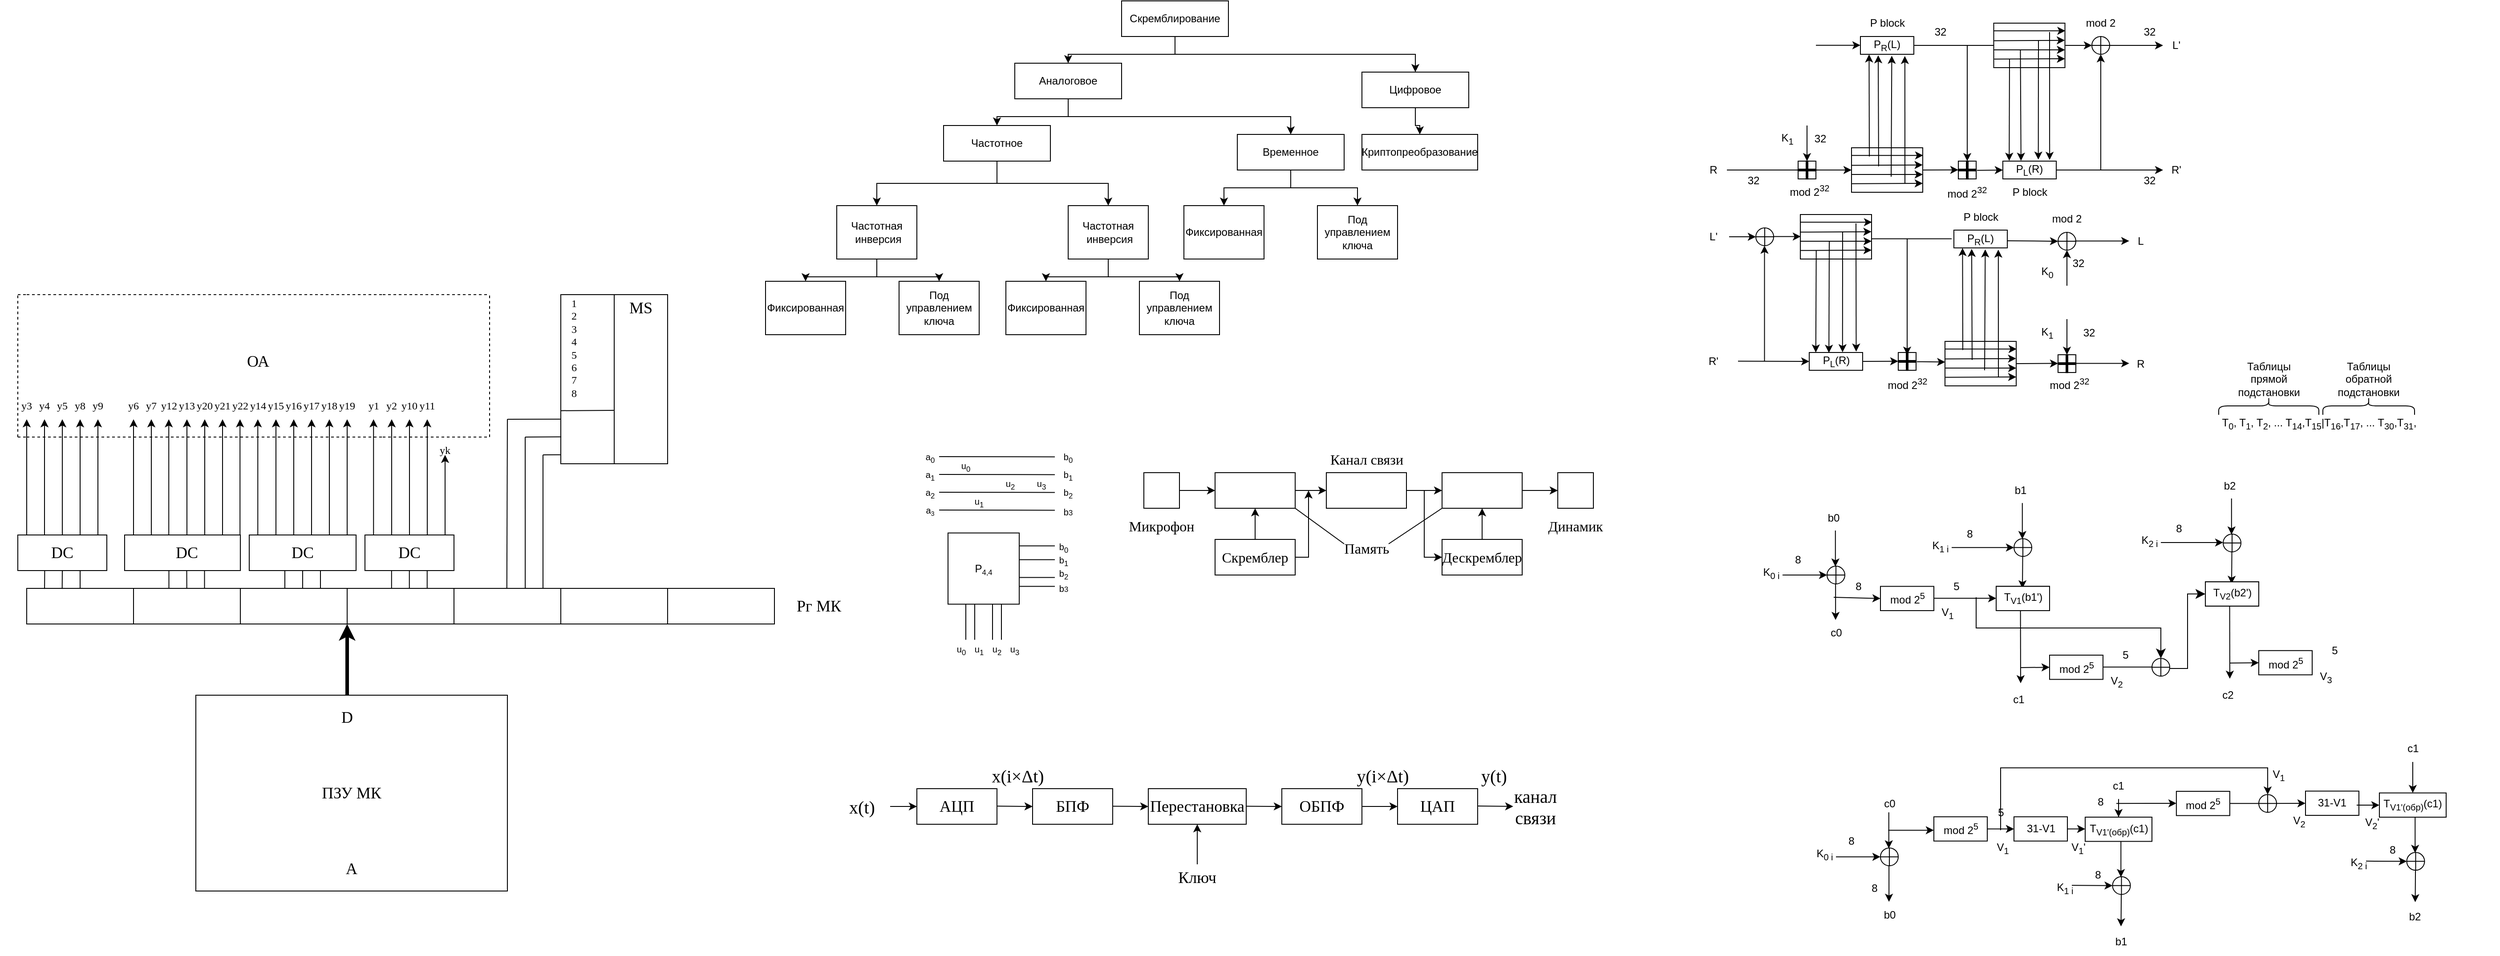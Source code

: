 <mxfile version="24.4.13" type="github">
  <diagram name="Страница — 1" id="Krd2mW4A0nsuQYRajcM5">
    <mxGraphModel dx="946" dy="536" grid="1" gridSize="10" guides="1" tooltips="1" connect="1" arrows="1" fold="1" page="1" pageScale="1" pageWidth="827" pageHeight="1169" math="0" shadow="0">
      <root>
        <mxCell id="0" />
        <mxCell id="1" parent="0" />
        <mxCell id="ywr4OouwpL6C_haG93kZ-148" value="" style="endArrow=none;dashed=1;html=1;rounded=0;" parent="1" edge="1">
          <mxGeometry width="50" height="50" relative="1" as="geometry">
            <mxPoint x="40" y="360" as="sourcePoint" />
            <mxPoint x="280" y="360" as="targetPoint" />
          </mxGeometry>
        </mxCell>
        <mxCell id="ywr4OouwpL6C_haG93kZ-149" value="" style="endArrow=none;dashed=1;html=1;rounded=0;" parent="1" edge="1">
          <mxGeometry width="50" height="50" relative="1" as="geometry">
            <mxPoint x="30" y="520" as="sourcePoint" />
            <mxPoint x="30" y="360" as="targetPoint" />
          </mxGeometry>
        </mxCell>
        <mxCell id="ywr4OouwpL6C_haG93kZ-150" value="" style="endArrow=none;dashed=1;html=1;rounded=0;" parent="1" edge="1">
          <mxGeometry width="50" height="50" relative="1" as="geometry">
            <mxPoint x="40" y="520" as="sourcePoint" />
            <mxPoint x="440" y="520" as="targetPoint" />
          </mxGeometry>
        </mxCell>
        <mxCell id="ywr4OouwpL6C_haG93kZ-152" value="" style="endArrow=none;dashed=1;html=1;rounded=0;" parent="1" edge="1">
          <mxGeometry width="50" height="50" relative="1" as="geometry">
            <mxPoint x="280" y="360" as="sourcePoint" />
            <mxPoint x="440" y="360" as="targetPoint" />
          </mxGeometry>
        </mxCell>
        <mxCell id="ywr4OouwpL6C_haG93kZ-153" value="&lt;font style=&quot;font-size: 18px;&quot; face=&quot;Times New Roman&quot;&gt;ОА&lt;/font&gt;" style="text;html=1;align=center;verticalAlign=middle;whiteSpace=wrap;rounded=0;" parent="1" vertex="1">
          <mxGeometry x="270" y="420" width="60" height="30" as="geometry" />
        </mxCell>
        <mxCell id="ywr4OouwpL6C_haG93kZ-154" value="" style="endArrow=classic;html=1;rounded=0;" parent="1" edge="1">
          <mxGeometry width="50" height="50" relative="1" as="geometry">
            <mxPoint x="40" y="630" as="sourcePoint" />
            <mxPoint x="40" y="500" as="targetPoint" />
          </mxGeometry>
        </mxCell>
        <mxCell id="ywr4OouwpL6C_haG93kZ-155" value="&lt;font face=&quot;Times New Roman&quot;&gt;y3&lt;/font&gt;" style="text;html=1;align=center;verticalAlign=middle;whiteSpace=wrap;rounded=0;" parent="1" vertex="1">
          <mxGeometry x="10" y="470" width="60" height="30" as="geometry" />
        </mxCell>
        <mxCell id="ywr4OouwpL6C_haG93kZ-156" value="" style="endArrow=classic;html=1;rounded=0;" parent="1" edge="1">
          <mxGeometry width="50" height="50" relative="1" as="geometry">
            <mxPoint x="60" y="630" as="sourcePoint" />
            <mxPoint x="60" y="500" as="targetPoint" />
          </mxGeometry>
        </mxCell>
        <mxCell id="ywr4OouwpL6C_haG93kZ-157" value="&lt;font face=&quot;Times New Roman&quot;&gt;y4&lt;/font&gt;" style="text;html=1;align=center;verticalAlign=middle;whiteSpace=wrap;rounded=0;" parent="1" vertex="1">
          <mxGeometry x="30" y="470" width="60" height="30" as="geometry" />
        </mxCell>
        <mxCell id="ywr4OouwpL6C_haG93kZ-158" value="" style="endArrow=classic;html=1;rounded=0;" parent="1" edge="1">
          <mxGeometry width="50" height="50" relative="1" as="geometry">
            <mxPoint x="80" y="630" as="sourcePoint" />
            <mxPoint x="80" y="500" as="targetPoint" />
          </mxGeometry>
        </mxCell>
        <mxCell id="ywr4OouwpL6C_haG93kZ-159" value="&lt;font face=&quot;Times New Roman&quot;&gt;y5&lt;/font&gt;" style="text;html=1;align=center;verticalAlign=middle;whiteSpace=wrap;rounded=0;" parent="1" vertex="1">
          <mxGeometry x="50" y="470" width="60" height="30" as="geometry" />
        </mxCell>
        <mxCell id="ywr4OouwpL6C_haG93kZ-160" value="" style="endArrow=classic;html=1;rounded=0;" parent="1" edge="1">
          <mxGeometry width="50" height="50" relative="1" as="geometry">
            <mxPoint x="100" y="630" as="sourcePoint" />
            <mxPoint x="100" y="500" as="targetPoint" />
          </mxGeometry>
        </mxCell>
        <mxCell id="ywr4OouwpL6C_haG93kZ-161" value="&lt;font face=&quot;Times New Roman&quot;&gt;y8&lt;/font&gt;" style="text;html=1;align=center;verticalAlign=middle;whiteSpace=wrap;rounded=0;" parent="1" vertex="1">
          <mxGeometry x="70" y="470" width="60" height="30" as="geometry" />
        </mxCell>
        <mxCell id="ywr4OouwpL6C_haG93kZ-162" value="" style="endArrow=classic;html=1;rounded=0;" parent="1" edge="1">
          <mxGeometry width="50" height="50" relative="1" as="geometry">
            <mxPoint x="120" y="630" as="sourcePoint" />
            <mxPoint x="120" y="500" as="targetPoint" />
          </mxGeometry>
        </mxCell>
        <mxCell id="ywr4OouwpL6C_haG93kZ-163" value="&lt;font face=&quot;Times New Roman&quot;&gt;y9&lt;/font&gt;" style="text;html=1;align=center;verticalAlign=middle;whiteSpace=wrap;rounded=0;" parent="1" vertex="1">
          <mxGeometry x="90" y="470" width="60" height="30" as="geometry" />
        </mxCell>
        <mxCell id="ywr4OouwpL6C_haG93kZ-164" value="" style="endArrow=classic;html=1;rounded=0;" parent="1" edge="1">
          <mxGeometry width="50" height="50" relative="1" as="geometry">
            <mxPoint x="160" y="630" as="sourcePoint" />
            <mxPoint x="160" y="500" as="targetPoint" />
          </mxGeometry>
        </mxCell>
        <mxCell id="ywr4OouwpL6C_haG93kZ-165" value="&lt;font face=&quot;Times New Roman&quot;&gt;y6&lt;/font&gt;" style="text;html=1;align=center;verticalAlign=middle;whiteSpace=wrap;rounded=0;" parent="1" vertex="1">
          <mxGeometry x="130" y="470" width="60" height="30" as="geometry" />
        </mxCell>
        <mxCell id="ywr4OouwpL6C_haG93kZ-166" value="" style="endArrow=classic;html=1;rounded=0;" parent="1" edge="1">
          <mxGeometry width="50" height="50" relative="1" as="geometry">
            <mxPoint x="180" y="630" as="sourcePoint" />
            <mxPoint x="180" y="500" as="targetPoint" />
          </mxGeometry>
        </mxCell>
        <mxCell id="ywr4OouwpL6C_haG93kZ-167" value="&lt;font face=&quot;Times New Roman&quot;&gt;y7&lt;/font&gt;" style="text;html=1;align=center;verticalAlign=middle;whiteSpace=wrap;rounded=0;" parent="1" vertex="1">
          <mxGeometry x="150" y="470" width="60" height="30" as="geometry" />
        </mxCell>
        <mxCell id="ywr4OouwpL6C_haG93kZ-168" value="" style="endArrow=classic;html=1;rounded=0;" parent="1" edge="1">
          <mxGeometry width="50" height="50" relative="1" as="geometry">
            <mxPoint x="199.62" y="630" as="sourcePoint" />
            <mxPoint x="199.62" y="500" as="targetPoint" />
          </mxGeometry>
        </mxCell>
        <mxCell id="ywr4OouwpL6C_haG93kZ-169" value="&lt;font face=&quot;Times New Roman&quot;&gt;y12&lt;/font&gt;" style="text;html=1;align=center;verticalAlign=middle;whiteSpace=wrap;rounded=0;" parent="1" vertex="1">
          <mxGeometry x="170" y="470" width="60" height="30" as="geometry" />
        </mxCell>
        <mxCell id="ywr4OouwpL6C_haG93kZ-170" value="" style="endArrow=classic;html=1;rounded=0;" parent="1" edge="1">
          <mxGeometry width="50" height="50" relative="1" as="geometry">
            <mxPoint x="220" y="630" as="sourcePoint" />
            <mxPoint x="220" y="500" as="targetPoint" />
          </mxGeometry>
        </mxCell>
        <mxCell id="ywr4OouwpL6C_haG93kZ-171" value="&lt;font face=&quot;Times New Roman&quot;&gt;y20&lt;/font&gt;" style="text;html=1;align=center;verticalAlign=middle;whiteSpace=wrap;rounded=0;" parent="1" vertex="1">
          <mxGeometry x="210" y="470" width="60" height="30" as="geometry" />
        </mxCell>
        <mxCell id="ywr4OouwpL6C_haG93kZ-172" value="" style="endArrow=classic;html=1;rounded=0;" parent="1" edge="1">
          <mxGeometry width="50" height="50" relative="1" as="geometry">
            <mxPoint x="240" y="630" as="sourcePoint" />
            <mxPoint x="240" y="500" as="targetPoint" />
          </mxGeometry>
        </mxCell>
        <mxCell id="ywr4OouwpL6C_haG93kZ-173" value="&lt;font face=&quot;Times New Roman&quot;&gt;y21&lt;/font&gt;" style="text;html=1;align=center;verticalAlign=middle;whiteSpace=wrap;rounded=0;" parent="1" vertex="1">
          <mxGeometry x="230" y="470" width="60" height="30" as="geometry" />
        </mxCell>
        <mxCell id="ywr4OouwpL6C_haG93kZ-174" value="" style="endArrow=classic;html=1;rounded=0;" parent="1" edge="1">
          <mxGeometry width="50" height="50" relative="1" as="geometry">
            <mxPoint x="260" y="630" as="sourcePoint" />
            <mxPoint x="260" y="500" as="targetPoint" />
          </mxGeometry>
        </mxCell>
        <mxCell id="ywr4OouwpL6C_haG93kZ-175" value="&lt;font face=&quot;Times New Roman&quot;&gt;y22&lt;/font&gt;" style="text;html=1;align=center;verticalAlign=middle;whiteSpace=wrap;rounded=0;" parent="1" vertex="1">
          <mxGeometry x="250" y="470" width="60" height="30" as="geometry" />
        </mxCell>
        <mxCell id="ywr4OouwpL6C_haG93kZ-176" value="" style="endArrow=classic;html=1;rounded=0;" parent="1" edge="1">
          <mxGeometry width="50" height="50" relative="1" as="geometry">
            <mxPoint x="299.63" y="630" as="sourcePoint" />
            <mxPoint x="299.63" y="500" as="targetPoint" />
          </mxGeometry>
        </mxCell>
        <mxCell id="ywr4OouwpL6C_haG93kZ-177" value="&lt;font face=&quot;Times New Roman&quot;&gt;y14&lt;/font&gt;" style="text;html=1;align=center;verticalAlign=middle;whiteSpace=wrap;rounded=0;" parent="1" vertex="1">
          <mxGeometry x="270" y="470" width="60" height="30" as="geometry" />
        </mxCell>
        <mxCell id="ywr4OouwpL6C_haG93kZ-178" value="" style="endArrow=classic;html=1;rounded=0;" parent="1" edge="1">
          <mxGeometry width="50" height="50" relative="1" as="geometry">
            <mxPoint x="320" y="630" as="sourcePoint" />
            <mxPoint x="320" y="500" as="targetPoint" />
          </mxGeometry>
        </mxCell>
        <mxCell id="ywr4OouwpL6C_haG93kZ-179" value="&lt;font face=&quot;Times New Roman&quot;&gt;y15&lt;/font&gt;" style="text;html=1;align=center;verticalAlign=middle;whiteSpace=wrap;rounded=0;" parent="1" vertex="1">
          <mxGeometry x="290" y="470" width="60" height="30" as="geometry" />
        </mxCell>
        <mxCell id="ywr4OouwpL6C_haG93kZ-180" value="" style="endArrow=classic;html=1;rounded=0;" parent="1" target="ywr4OouwpL6C_haG93kZ-181" edge="1">
          <mxGeometry width="50" height="50" relative="1" as="geometry">
            <mxPoint x="340" y="630" as="sourcePoint" />
            <mxPoint x="340" y="500" as="targetPoint" />
          </mxGeometry>
        </mxCell>
        <mxCell id="ywr4OouwpL6C_haG93kZ-181" value="&lt;font face=&quot;Times New Roman&quot;&gt;y16&lt;/font&gt;" style="text;html=1;align=center;verticalAlign=middle;whiteSpace=wrap;rounded=0;" parent="1" vertex="1">
          <mxGeometry x="310" y="470" width="60" height="30" as="geometry" />
        </mxCell>
        <mxCell id="ywr4OouwpL6C_haG93kZ-182" value="" style="endArrow=classic;html=1;rounded=0;" parent="1" target="ywr4OouwpL6C_haG93kZ-183" edge="1">
          <mxGeometry width="50" height="50" relative="1" as="geometry">
            <mxPoint x="360" y="630" as="sourcePoint" />
            <mxPoint x="360" y="500" as="targetPoint" />
          </mxGeometry>
        </mxCell>
        <mxCell id="ywr4OouwpL6C_haG93kZ-183" value="&lt;font face=&quot;Times New Roman&quot;&gt;y17&lt;/font&gt;" style="text;html=1;align=center;verticalAlign=middle;whiteSpace=wrap;rounded=0;" parent="1" vertex="1">
          <mxGeometry x="330" y="470" width="60" height="30" as="geometry" />
        </mxCell>
        <mxCell id="ywr4OouwpL6C_haG93kZ-184" value="" style="endArrow=classic;html=1;rounded=0;" parent="1" target="ywr4OouwpL6C_haG93kZ-185" edge="1">
          <mxGeometry width="50" height="50" relative="1" as="geometry">
            <mxPoint x="380" y="630" as="sourcePoint" />
            <mxPoint x="380" y="500" as="targetPoint" />
          </mxGeometry>
        </mxCell>
        <mxCell id="ywr4OouwpL6C_haG93kZ-185" value="&lt;font face=&quot;Times New Roman&quot;&gt;y18&lt;/font&gt;" style="text;html=1;align=center;verticalAlign=middle;whiteSpace=wrap;rounded=0;" parent="1" vertex="1">
          <mxGeometry x="350" y="470" width="60" height="30" as="geometry" />
        </mxCell>
        <mxCell id="ywr4OouwpL6C_haG93kZ-186" value="" style="endArrow=classic;html=1;rounded=0;" parent="1" target="ywr4OouwpL6C_haG93kZ-187" edge="1">
          <mxGeometry width="50" height="50" relative="1" as="geometry">
            <mxPoint x="400" y="630" as="sourcePoint" />
            <mxPoint x="400" y="500" as="targetPoint" />
          </mxGeometry>
        </mxCell>
        <mxCell id="ywr4OouwpL6C_haG93kZ-187" value="&lt;font face=&quot;Times New Roman&quot;&gt;y19&lt;/font&gt;" style="text;html=1;align=center;verticalAlign=middle;whiteSpace=wrap;rounded=0;" parent="1" vertex="1">
          <mxGeometry x="370" y="470" width="60" height="30" as="geometry" />
        </mxCell>
        <mxCell id="ywr4OouwpL6C_haG93kZ-189" value="" style="endArrow=classic;html=1;rounded=0;" parent="1" edge="1">
          <mxGeometry width="50" height="50" relative="1" as="geometry">
            <mxPoint x="429.63" y="630" as="sourcePoint" />
            <mxPoint x="429.63" y="500" as="targetPoint" />
          </mxGeometry>
        </mxCell>
        <mxCell id="ywr4OouwpL6C_haG93kZ-190" value="&lt;font face=&quot;Times New Roman&quot;&gt;y1&lt;/font&gt;" style="text;html=1;align=center;verticalAlign=middle;whiteSpace=wrap;rounded=0;" parent="1" vertex="1">
          <mxGeometry x="400" y="470" width="60" height="30" as="geometry" />
        </mxCell>
        <mxCell id="ywr4OouwpL6C_haG93kZ-191" value="" style="endArrow=classic;html=1;rounded=0;" parent="1" edge="1">
          <mxGeometry width="50" height="50" relative="1" as="geometry">
            <mxPoint x="450" y="630" as="sourcePoint" />
            <mxPoint x="450" y="500" as="targetPoint" />
          </mxGeometry>
        </mxCell>
        <mxCell id="ywr4OouwpL6C_haG93kZ-192" value="&lt;font face=&quot;Times New Roman&quot;&gt;y2&lt;/font&gt;" style="text;html=1;align=center;verticalAlign=middle;whiteSpace=wrap;rounded=0;" parent="1" vertex="1">
          <mxGeometry x="420" y="470" width="60" height="30" as="geometry" />
        </mxCell>
        <mxCell id="ywr4OouwpL6C_haG93kZ-193" value="" style="endArrow=classic;html=1;rounded=0;" parent="1" target="ywr4OouwpL6C_haG93kZ-194" edge="1">
          <mxGeometry width="50" height="50" relative="1" as="geometry">
            <mxPoint x="470" y="630" as="sourcePoint" />
            <mxPoint x="470" y="500" as="targetPoint" />
          </mxGeometry>
        </mxCell>
        <mxCell id="ywr4OouwpL6C_haG93kZ-194" value="&lt;font face=&quot;Times New Roman&quot;&gt;y10&lt;/font&gt;" style="text;html=1;align=center;verticalAlign=middle;whiteSpace=wrap;rounded=0;" parent="1" vertex="1">
          <mxGeometry x="440" y="470" width="60" height="30" as="geometry" />
        </mxCell>
        <mxCell id="ywr4OouwpL6C_haG93kZ-195" value="" style="endArrow=classic;html=1;rounded=0;" parent="1" target="ywr4OouwpL6C_haG93kZ-196" edge="1">
          <mxGeometry width="50" height="50" relative="1" as="geometry">
            <mxPoint x="490" y="630" as="sourcePoint" />
            <mxPoint x="490" y="500" as="targetPoint" />
          </mxGeometry>
        </mxCell>
        <mxCell id="ywr4OouwpL6C_haG93kZ-196" value="&lt;font face=&quot;Times New Roman&quot;&gt;y11&lt;/font&gt;" style="text;html=1;align=center;verticalAlign=middle;whiteSpace=wrap;rounded=0;" parent="1" vertex="1">
          <mxGeometry x="460" y="470" width="60" height="30" as="geometry" />
        </mxCell>
        <mxCell id="ywr4OouwpL6C_haG93kZ-197" value="" style="endArrow=classic;html=1;rounded=0;" parent="1" edge="1">
          <mxGeometry width="50" height="50" relative="1" as="geometry">
            <mxPoint x="510" y="630" as="sourcePoint" />
            <mxPoint x="510" y="540" as="targetPoint" />
          </mxGeometry>
        </mxCell>
        <mxCell id="ywr4OouwpL6C_haG93kZ-200" value="&lt;font face=&quot;Times New Roman&quot;&gt;yk&lt;/font&gt;" style="text;html=1;align=center;verticalAlign=middle;whiteSpace=wrap;rounded=0;" parent="1" vertex="1">
          <mxGeometry x="480" y="520" width="60" height="30" as="geometry" />
        </mxCell>
        <mxCell id="ywr4OouwpL6C_haG93kZ-201" value="" style="endArrow=none;dashed=1;html=1;rounded=0;" parent="1" edge="1">
          <mxGeometry width="50" height="50" relative="1" as="geometry">
            <mxPoint x="440" y="520" as="sourcePoint" />
            <mxPoint x="560" y="520" as="targetPoint" />
          </mxGeometry>
        </mxCell>
        <mxCell id="ywr4OouwpL6C_haG93kZ-203" value="" style="endArrow=none;dashed=1;html=1;rounded=0;" parent="1" edge="1">
          <mxGeometry width="50" height="50" relative="1" as="geometry">
            <mxPoint x="560" y="520" as="sourcePoint" />
            <mxPoint x="560" y="360" as="targetPoint" />
          </mxGeometry>
        </mxCell>
        <mxCell id="ywr4OouwpL6C_haG93kZ-204" value="" style="endArrow=none;dashed=1;html=1;rounded=0;" parent="1" edge="1">
          <mxGeometry width="50" height="50" relative="1" as="geometry">
            <mxPoint x="440" y="360" as="sourcePoint" />
            <mxPoint x="560" y="360" as="targetPoint" />
          </mxGeometry>
        </mxCell>
        <mxCell id="ywr4OouwpL6C_haG93kZ-205" value="" style="rounded=0;whiteSpace=wrap;html=1;" parent="1" vertex="1">
          <mxGeometry x="30" y="630" width="100" height="40" as="geometry" />
        </mxCell>
        <mxCell id="ywr4OouwpL6C_haG93kZ-206" value="&lt;font style=&quot;font-size: 18px;&quot; face=&quot;Times New Roman&quot;&gt;DC&lt;/font&gt;" style="text;html=1;align=center;verticalAlign=middle;whiteSpace=wrap;rounded=0;" parent="1" vertex="1">
          <mxGeometry x="50" y="635" width="60" height="30" as="geometry" />
        </mxCell>
        <mxCell id="ywr4OouwpL6C_haG93kZ-207" value="" style="rounded=0;whiteSpace=wrap;html=1;" parent="1" vertex="1">
          <mxGeometry x="150" y="630" width="130" height="40" as="geometry" />
        </mxCell>
        <mxCell id="ywr4OouwpL6C_haG93kZ-208" value="&lt;font style=&quot;font-size: 18px;&quot; face=&quot;Times New Roman&quot;&gt;DC&lt;/font&gt;" style="text;html=1;align=center;verticalAlign=middle;whiteSpace=wrap;rounded=0;" parent="1" vertex="1">
          <mxGeometry x="190" y="635" width="60" height="30" as="geometry" />
        </mxCell>
        <mxCell id="ywr4OouwpL6C_haG93kZ-209" value="" style="rounded=0;whiteSpace=wrap;html=1;" parent="1" vertex="1">
          <mxGeometry x="290" y="630" width="120" height="40" as="geometry" />
        </mxCell>
        <mxCell id="ywr4OouwpL6C_haG93kZ-210" value="&lt;font style=&quot;font-size: 18px;&quot; face=&quot;Times New Roman&quot;&gt;DC&lt;/font&gt;" style="text;html=1;align=center;verticalAlign=middle;whiteSpace=wrap;rounded=0;" parent="1" vertex="1">
          <mxGeometry x="320" y="635" width="60" height="30" as="geometry" />
        </mxCell>
        <mxCell id="ywr4OouwpL6C_haG93kZ-211" value="" style="rounded=0;whiteSpace=wrap;html=1;" parent="1" vertex="1">
          <mxGeometry x="420" y="630" width="100" height="40" as="geometry" />
        </mxCell>
        <mxCell id="ywr4OouwpL6C_haG93kZ-212" value="&lt;font style=&quot;font-size: 18px;&quot; face=&quot;Times New Roman&quot;&gt;DC&lt;/font&gt;" style="text;html=1;align=center;verticalAlign=middle;whiteSpace=wrap;rounded=0;" parent="1" vertex="1">
          <mxGeometry x="440" y="635" width="60" height="30" as="geometry" />
        </mxCell>
        <mxCell id="ywr4OouwpL6C_haG93kZ-213" value="" style="rounded=0;whiteSpace=wrap;html=1;" parent="1" vertex="1">
          <mxGeometry x="40" y="690" width="120" height="40" as="geometry" />
        </mxCell>
        <mxCell id="ywr4OouwpL6C_haG93kZ-214" value="" style="rounded=0;whiteSpace=wrap;html=1;" parent="1" vertex="1">
          <mxGeometry x="160" y="690" width="120" height="40" as="geometry" />
        </mxCell>
        <mxCell id="ywr4OouwpL6C_haG93kZ-215" value="" style="rounded=0;whiteSpace=wrap;html=1;" parent="1" vertex="1">
          <mxGeometry x="280" y="690" width="120" height="40" as="geometry" />
        </mxCell>
        <mxCell id="ywr4OouwpL6C_haG93kZ-216" value="" style="rounded=0;whiteSpace=wrap;html=1;" parent="1" vertex="1">
          <mxGeometry x="400" y="690" width="120" height="40" as="geometry" />
        </mxCell>
        <mxCell id="ywr4OouwpL6C_haG93kZ-217" value="" style="rounded=0;whiteSpace=wrap;html=1;" parent="1" vertex="1">
          <mxGeometry x="520" y="690" width="120" height="40" as="geometry" />
        </mxCell>
        <mxCell id="ywr4OouwpL6C_haG93kZ-218" value="" style="rounded=0;whiteSpace=wrap;html=1;" parent="1" vertex="1">
          <mxGeometry x="640" y="690" width="120" height="40" as="geometry" />
        </mxCell>
        <mxCell id="ywr4OouwpL6C_haG93kZ-219" value="" style="rounded=0;whiteSpace=wrap;html=1;" parent="1" vertex="1">
          <mxGeometry x="760" y="690" width="120" height="40" as="geometry" />
        </mxCell>
        <mxCell id="ywr4OouwpL6C_haG93kZ-221" value="" style="endArrow=none;html=1;rounded=0;entryX=0.5;entryY=1;entryDx=0;entryDy=0;exitX=0.332;exitY=0.017;exitDx=0;exitDy=0;exitPerimeter=0;" parent="1" source="ywr4OouwpL6C_haG93kZ-213" target="ywr4OouwpL6C_haG93kZ-205" edge="1">
          <mxGeometry width="50" height="50" relative="1" as="geometry">
            <mxPoint x="80" y="860" as="sourcePoint" />
            <mxPoint x="130" y="810" as="targetPoint" />
          </mxGeometry>
        </mxCell>
        <mxCell id="ywr4OouwpL6C_haG93kZ-222" value="" style="endArrow=none;html=1;rounded=0;entryX=0.7;entryY=0.997;entryDx=0;entryDy=0;exitX=0.5;exitY=0;exitDx=0;exitDy=0;entryPerimeter=0;" parent="1" source="ywr4OouwpL6C_haG93kZ-213" target="ywr4OouwpL6C_haG93kZ-205" edge="1">
          <mxGeometry width="50" height="50" relative="1" as="geometry">
            <mxPoint x="90" y="810" as="sourcePoint" />
            <mxPoint x="140" y="760" as="targetPoint" />
          </mxGeometry>
        </mxCell>
        <mxCell id="ywr4OouwpL6C_haG93kZ-223" value="" style="endArrow=none;html=1;rounded=0;entryX=0.167;entryY=0.015;entryDx=0;entryDy=0;exitX=0.302;exitY=0.993;exitDx=0;exitDy=0;exitPerimeter=0;entryPerimeter=0;" parent="1" source="ywr4OouwpL6C_haG93kZ-205" target="ywr4OouwpL6C_haG93kZ-213" edge="1">
          <mxGeometry width="50" height="50" relative="1" as="geometry">
            <mxPoint x="79.9" y="671.2" as="sourcePoint" />
            <mxPoint x="80.1" y="690" as="targetPoint" />
          </mxGeometry>
        </mxCell>
        <mxCell id="ywr4OouwpL6C_haG93kZ-225" value="" style="endArrow=none;html=1;rounded=0;entryX=0.25;entryY=0;entryDx=0;entryDy=0;exitX=0.302;exitY=0.993;exitDx=0;exitDy=0;exitPerimeter=0;" parent="1" edge="1">
          <mxGeometry width="50" height="50" relative="1" as="geometry">
            <mxPoint x="219.76" y="670" as="sourcePoint" />
            <mxPoint x="219.86" y="690" as="targetPoint" />
          </mxGeometry>
        </mxCell>
        <mxCell id="ywr4OouwpL6C_haG93kZ-226" value="" style="endArrow=none;html=1;rounded=0;entryX=0.5;entryY=1;entryDx=0;entryDy=0;exitX=0.5;exitY=0;exitDx=0;exitDy=0;" parent="1" edge="1">
          <mxGeometry width="50" height="50" relative="1" as="geometry">
            <mxPoint x="199.76" y="690" as="sourcePoint" />
            <mxPoint x="199.76" y="670" as="targetPoint" />
          </mxGeometry>
        </mxCell>
        <mxCell id="ywr4OouwpL6C_haG93kZ-227" value="" style="endArrow=none;html=1;rounded=0;entryX=0.7;entryY=0.997;entryDx=0;entryDy=0;exitX=0.664;exitY=0.006;exitDx=0;exitDy=0;exitPerimeter=0;entryPerimeter=0;" parent="1" edge="1">
          <mxGeometry width="50" height="50" relative="1" as="geometry">
            <mxPoint x="239.76" y="690" as="sourcePoint" />
            <mxPoint x="239.76" y="670" as="targetPoint" />
          </mxGeometry>
        </mxCell>
        <mxCell id="ywr4OouwpL6C_haG93kZ-228" value="" style="endArrow=none;html=1;rounded=0;entryX=0.7;entryY=0.997;entryDx=0;entryDy=0;exitX=0.664;exitY=0.006;exitDx=0;exitDy=0;exitPerimeter=0;entryPerimeter=0;" parent="1" edge="1">
          <mxGeometry width="50" height="50" relative="1" as="geometry">
            <mxPoint x="370" y="690" as="sourcePoint" />
            <mxPoint x="370" y="670" as="targetPoint" />
          </mxGeometry>
        </mxCell>
        <mxCell id="ywr4OouwpL6C_haG93kZ-229" value="" style="endArrow=none;html=1;rounded=0;entryX=0.7;entryY=0.997;entryDx=0;entryDy=0;exitX=0.664;exitY=0.006;exitDx=0;exitDy=0;exitPerimeter=0;entryPerimeter=0;" parent="1" edge="1">
          <mxGeometry width="50" height="50" relative="1" as="geometry">
            <mxPoint x="449.88" y="690" as="sourcePoint" />
            <mxPoint x="449.88" y="670" as="targetPoint" />
          </mxGeometry>
        </mxCell>
        <mxCell id="ywr4OouwpL6C_haG93kZ-230" value="" style="endArrow=none;html=1;rounded=0;entryX=0.7;entryY=0.997;entryDx=0;entryDy=0;exitX=0.664;exitY=0.006;exitDx=0;exitDy=0;exitPerimeter=0;entryPerimeter=0;" parent="1" edge="1">
          <mxGeometry width="50" height="50" relative="1" as="geometry">
            <mxPoint x="330" y="690" as="sourcePoint" />
            <mxPoint x="330" y="670" as="targetPoint" />
          </mxGeometry>
        </mxCell>
        <mxCell id="ywr4OouwpL6C_haG93kZ-231" value="" style="endArrow=none;html=1;rounded=0;exitX=0.664;exitY=0.006;exitDx=0;exitDy=0;exitPerimeter=0;" parent="1" edge="1">
          <mxGeometry width="50" height="50" relative="1" as="geometry">
            <mxPoint x="579.39" y="690" as="sourcePoint" />
            <mxPoint x="580" y="500" as="targetPoint" />
          </mxGeometry>
        </mxCell>
        <mxCell id="ywr4OouwpL6C_haG93kZ-232" value="" style="endArrow=none;html=1;rounded=0;entryX=0.7;entryY=0.997;entryDx=0;entryDy=0;exitX=0.664;exitY=0.006;exitDx=0;exitDy=0;exitPerimeter=0;entryPerimeter=0;" parent="1" edge="1">
          <mxGeometry width="50" height="50" relative="1" as="geometry">
            <mxPoint x="469.88" y="690" as="sourcePoint" />
            <mxPoint x="469.88" y="670" as="targetPoint" />
          </mxGeometry>
        </mxCell>
        <mxCell id="ywr4OouwpL6C_haG93kZ-233" value="" style="endArrow=none;html=1;rounded=0;entryX=0.7;entryY=0.997;entryDx=0;entryDy=0;exitX=0.664;exitY=0.006;exitDx=0;exitDy=0;exitPerimeter=0;entryPerimeter=0;" parent="1" edge="1">
          <mxGeometry width="50" height="50" relative="1" as="geometry">
            <mxPoint x="350" y="690" as="sourcePoint" />
            <mxPoint x="350" y="670" as="targetPoint" />
          </mxGeometry>
        </mxCell>
        <mxCell id="ywr4OouwpL6C_haG93kZ-234" value="" style="endArrow=none;html=1;rounded=0;entryX=0.7;entryY=0.997;entryDx=0;entryDy=0;exitX=0.664;exitY=0.006;exitDx=0;exitDy=0;exitPerimeter=0;entryPerimeter=0;" parent="1" edge="1">
          <mxGeometry width="50" height="50" relative="1" as="geometry">
            <mxPoint x="489.88" y="690" as="sourcePoint" />
            <mxPoint x="489.88" y="670" as="targetPoint" />
          </mxGeometry>
        </mxCell>
        <mxCell id="ywr4OouwpL6C_haG93kZ-236" value="&lt;font face=&quot;Times New Roman&quot;&gt;&lt;span style=&quot;font-size: 18px;&quot;&gt;Рг МК&lt;/span&gt;&lt;/font&gt;" style="text;html=1;align=center;verticalAlign=middle;whiteSpace=wrap;rounded=0;" parent="1" vertex="1">
          <mxGeometry x="900" y="695" width="60" height="30" as="geometry" />
        </mxCell>
        <mxCell id="ywr4OouwpL6C_haG93kZ-237" value="" style="endArrow=classic;html=1;rounded=0;" parent="1" edge="1">
          <mxGeometry width="50" height="50" relative="1" as="geometry">
            <mxPoint x="279.62" y="630" as="sourcePoint" />
            <mxPoint x="279.62" y="500" as="targetPoint" />
          </mxGeometry>
        </mxCell>
        <mxCell id="ywr4OouwpL6C_haG93kZ-238" value="&lt;font face=&quot;Times New Roman&quot;&gt;y13&lt;/font&gt;" style="text;html=1;align=center;verticalAlign=middle;whiteSpace=wrap;rounded=0;" parent="1" vertex="1">
          <mxGeometry x="190" y="470" width="60" height="30" as="geometry" />
        </mxCell>
        <mxCell id="ywr4OouwpL6C_haG93kZ-239" value="" style="endArrow=none;dashed=1;html=1;rounded=0;" parent="1" edge="1">
          <mxGeometry width="50" height="50" relative="1" as="geometry">
            <mxPoint x="30" y="360" as="sourcePoint" />
            <mxPoint x="40" y="360" as="targetPoint" />
          </mxGeometry>
        </mxCell>
        <mxCell id="ywr4OouwpL6C_haG93kZ-240" value="" style="endArrow=none;dashed=1;html=1;rounded=0;" parent="1" edge="1">
          <mxGeometry width="50" height="50" relative="1" as="geometry">
            <mxPoint x="30" y="520" as="sourcePoint" />
            <mxPoint x="40" y="520" as="targetPoint" />
          </mxGeometry>
        </mxCell>
        <mxCell id="ywr4OouwpL6C_haG93kZ-243" value="" style="edgeStyle=orthogonalEdgeStyle;rounded=0;orthogonalLoop=1;jettySize=auto;html=1;entryX=0;entryY=1;entryDx=0;entryDy=0;strokeWidth=4;" parent="1" source="ywr4OouwpL6C_haG93kZ-241" target="ywr4OouwpL6C_haG93kZ-216" edge="1">
          <mxGeometry relative="1" as="geometry">
            <Array as="points">
              <mxPoint x="400" y="790" />
              <mxPoint x="400" y="790" />
            </Array>
          </mxGeometry>
        </mxCell>
        <mxCell id="ywr4OouwpL6C_haG93kZ-241" value="" style="rounded=0;whiteSpace=wrap;html=1;" parent="1" vertex="1">
          <mxGeometry x="230" y="810" width="350" height="220" as="geometry" />
        </mxCell>
        <mxCell id="ywr4OouwpL6C_haG93kZ-242" value="&lt;font style=&quot;font-size: 18px;&quot; face=&quot;Times New Roman&quot;&gt;ПЗУ МК&lt;/font&gt;" style="text;html=1;align=center;verticalAlign=middle;whiteSpace=wrap;rounded=0;" parent="1" vertex="1">
          <mxGeometry x="358" y="905" width="94" height="30" as="geometry" />
        </mxCell>
        <mxCell id="ywr4OouwpL6C_haG93kZ-244" value="&lt;font style=&quot;font-size: 18px;&quot; face=&quot;Times New Roman&quot;&gt;D&lt;/font&gt;" style="text;html=1;align=center;verticalAlign=middle;whiteSpace=wrap;rounded=0;" parent="1" vertex="1">
          <mxGeometry x="370" y="820" width="60" height="30" as="geometry" />
        </mxCell>
        <mxCell id="ywr4OouwpL6C_haG93kZ-245" value="&lt;font style=&quot;font-size: 18px;&quot; face=&quot;Times New Roman&quot;&gt;A&lt;/font&gt;" style="text;html=1;align=center;verticalAlign=middle;whiteSpace=wrap;rounded=0;" parent="1" vertex="1">
          <mxGeometry x="375" y="990" width="60" height="30" as="geometry" />
        </mxCell>
        <mxCell id="ywr4OouwpL6C_haG93kZ-246" value="" style="rounded=0;whiteSpace=wrap;html=1;" parent="1" vertex="1">
          <mxGeometry x="640" y="360" width="120" height="190" as="geometry" />
        </mxCell>
        <mxCell id="ywr4OouwpL6C_haG93kZ-247" value="" style="endArrow=none;html=1;rounded=0;entryX=0.5;entryY=0;entryDx=0;entryDy=0;exitX=0.5;exitY=1;exitDx=0;exitDy=0;" parent="1" source="ywr4OouwpL6C_haG93kZ-246" target="ywr4OouwpL6C_haG93kZ-246" edge="1">
          <mxGeometry width="50" height="50" relative="1" as="geometry">
            <mxPoint x="690" y="450" as="sourcePoint" />
            <mxPoint x="740" y="400" as="targetPoint" />
          </mxGeometry>
        </mxCell>
        <mxCell id="ywr4OouwpL6C_haG93kZ-248" value="" style="endArrow=none;html=1;rounded=0;" parent="1" source="ywr4OouwpL6C_haG93kZ-246" edge="1">
          <mxGeometry width="50" height="50" relative="1" as="geometry">
            <mxPoint x="710" y="530" as="sourcePoint" />
            <mxPoint x="700" y="495" as="targetPoint" />
          </mxGeometry>
        </mxCell>
        <mxCell id="ywr4OouwpL6C_haG93kZ-249" value="&lt;font style=&quot;font-size: 12px;&quot; face=&quot;Times New Roman&quot;&gt;1&lt;/font&gt;&lt;div style=&quot;&quot;&gt;&lt;font style=&quot;font-size: 12px;&quot; face=&quot;Times New Roman&quot;&gt;2&lt;/font&gt;&lt;/div&gt;&lt;div style=&quot;&quot;&gt;&lt;font style=&quot;font-size: 12px;&quot; face=&quot;Times New Roman&quot;&gt;3&lt;/font&gt;&lt;/div&gt;&lt;div style=&quot;&quot;&gt;&lt;font style=&quot;font-size: 12px;&quot; face=&quot;Times New Roman&quot;&gt;4&lt;/font&gt;&lt;/div&gt;&lt;div style=&quot;&quot;&gt;&lt;font style=&quot;font-size: 12px;&quot; face=&quot;Times New Roman&quot;&gt;5&lt;/font&gt;&lt;/div&gt;&lt;div style=&quot;&quot;&gt;&lt;font style=&quot;font-size: 12px;&quot; face=&quot;Times New Roman&quot;&gt;6&lt;/font&gt;&lt;/div&gt;&lt;div style=&quot;&quot;&gt;&lt;font style=&quot;font-size: 12px;&quot; face=&quot;Times New Roman&quot;&gt;7&lt;/font&gt;&lt;/div&gt;&lt;div style=&quot;&quot;&gt;&lt;font style=&quot;font-size: 12px;&quot; face=&quot;Times New Roman&quot;&gt;8&lt;/font&gt;&lt;/div&gt;" style="text;html=1;align=center;verticalAlign=middle;whiteSpace=wrap;rounded=0;" parent="1" vertex="1">
          <mxGeometry x="640" y="360" width="30" height="120" as="geometry" />
        </mxCell>
        <mxCell id="ywr4OouwpL6C_haG93kZ-250" value="" style="endArrow=none;html=1;rounded=0;entryX=-0.003;entryY=0.736;entryDx=0;entryDy=0;entryPerimeter=0;" parent="1" target="ywr4OouwpL6C_haG93kZ-246" edge="1">
          <mxGeometry width="50" height="50" relative="1" as="geometry">
            <mxPoint x="580" y="500" as="sourcePoint" />
            <mxPoint x="650" y="530" as="targetPoint" />
          </mxGeometry>
        </mxCell>
        <mxCell id="ywr4OouwpL6C_haG93kZ-251" value="" style="endArrow=none;html=1;rounded=0;exitX=0.667;exitY=0;exitDx=0;exitDy=0;exitPerimeter=0;" parent="1" source="ywr4OouwpL6C_haG93kZ-217" edge="1">
          <mxGeometry width="50" height="50" relative="1" as="geometry">
            <mxPoint x="610" y="670" as="sourcePoint" />
            <mxPoint x="600" y="520" as="targetPoint" />
          </mxGeometry>
        </mxCell>
        <mxCell id="ywr4OouwpL6C_haG93kZ-252" value="" style="endArrow=none;html=1;rounded=0;entryX=0.005;entryY=0.841;entryDx=0;entryDy=0;entryPerimeter=0;" parent="1" target="ywr4OouwpL6C_haG93kZ-246" edge="1">
          <mxGeometry width="50" height="50" relative="1" as="geometry">
            <mxPoint x="600" y="520" as="sourcePoint" />
            <mxPoint x="690" y="590" as="targetPoint" />
          </mxGeometry>
        </mxCell>
        <mxCell id="ywr4OouwpL6C_haG93kZ-253" value="" style="endArrow=none;html=1;rounded=0;" parent="1" edge="1">
          <mxGeometry width="50" height="50" relative="1" as="geometry">
            <mxPoint x="620" y="690" as="sourcePoint" />
            <mxPoint x="620" y="540" as="targetPoint" />
          </mxGeometry>
        </mxCell>
        <mxCell id="ywr4OouwpL6C_haG93kZ-254" value="" style="endArrow=none;html=1;rounded=0;entryX=-0.001;entryY=0.947;entryDx=0;entryDy=0;entryPerimeter=0;" parent="1" target="ywr4OouwpL6C_haG93kZ-246" edge="1">
          <mxGeometry width="50" height="50" relative="1" as="geometry">
            <mxPoint x="620" y="540" as="sourcePoint" />
            <mxPoint x="670" y="540" as="targetPoint" />
          </mxGeometry>
        </mxCell>
        <mxCell id="ywr4OouwpL6C_haG93kZ-256" value="" style="endArrow=none;html=1;rounded=0;exitX=0.003;exitY=0.686;exitDx=0;exitDy=0;exitPerimeter=0;" parent="1" source="ywr4OouwpL6C_haG93kZ-246" edge="1">
          <mxGeometry width="50" height="50" relative="1" as="geometry">
            <mxPoint x="640" y="490" as="sourcePoint" />
            <mxPoint x="700" y="490" as="targetPoint" />
          </mxGeometry>
        </mxCell>
        <mxCell id="ywr4OouwpL6C_haG93kZ-257" value="&lt;font face=&quot;Times New Roman&quot;&gt;&lt;span style=&quot;font-size: 18px;&quot;&gt;MS&lt;/span&gt;&lt;/font&gt;" style="text;html=1;align=center;verticalAlign=middle;whiteSpace=wrap;rounded=0;" parent="1" vertex="1">
          <mxGeometry x="700" y="360" width="60" height="30" as="geometry" />
        </mxCell>
        <mxCell id="tZiwxAE927Imx5L1TiUG-11" style="edgeStyle=orthogonalEdgeStyle;rounded=0;orthogonalLoop=1;jettySize=auto;html=1;entryX=0.5;entryY=0;entryDx=0;entryDy=0;" edge="1" parent="1" source="tZiwxAE927Imx5L1TiUG-1" target="tZiwxAE927Imx5L1TiUG-2">
          <mxGeometry relative="1" as="geometry">
            <Array as="points">
              <mxPoint x="1330" y="90" />
              <mxPoint x="1210" y="90" />
            </Array>
          </mxGeometry>
        </mxCell>
        <mxCell id="tZiwxAE927Imx5L1TiUG-32" style="edgeStyle=orthogonalEdgeStyle;rounded=0;orthogonalLoop=1;jettySize=auto;html=1;entryX=0.5;entryY=0;entryDx=0;entryDy=0;exitX=0.5;exitY=1;exitDx=0;exitDy=0;" edge="1" parent="1" source="tZiwxAE927Imx5L1TiUG-1" target="tZiwxAE927Imx5L1TiUG-3">
          <mxGeometry relative="1" as="geometry" />
        </mxCell>
        <mxCell id="tZiwxAE927Imx5L1TiUG-1" value="Скремблирование" style="rounded=0;whiteSpace=wrap;html=1;" vertex="1" parent="1">
          <mxGeometry x="1270" y="30" width="120" height="40" as="geometry" />
        </mxCell>
        <mxCell id="tZiwxAE927Imx5L1TiUG-12" style="edgeStyle=orthogonalEdgeStyle;rounded=0;orthogonalLoop=1;jettySize=auto;html=1;entryX=0.5;entryY=0;entryDx=0;entryDy=0;" edge="1" parent="1" source="tZiwxAE927Imx5L1TiUG-2" target="tZiwxAE927Imx5L1TiUG-6">
          <mxGeometry relative="1" as="geometry" />
        </mxCell>
        <mxCell id="tZiwxAE927Imx5L1TiUG-27" style="edgeStyle=orthogonalEdgeStyle;rounded=0;orthogonalLoop=1;jettySize=auto;html=1;entryX=0.5;entryY=0;entryDx=0;entryDy=0;exitX=0.5;exitY=1;exitDx=0;exitDy=0;" edge="1" parent="1" source="tZiwxAE927Imx5L1TiUG-2" target="tZiwxAE927Imx5L1TiUG-7">
          <mxGeometry relative="1" as="geometry" />
        </mxCell>
        <mxCell id="tZiwxAE927Imx5L1TiUG-2" value="Аналоговое" style="rounded=0;whiteSpace=wrap;html=1;" vertex="1" parent="1">
          <mxGeometry x="1150" y="100" width="120" height="40" as="geometry" />
        </mxCell>
        <mxCell id="tZiwxAE927Imx5L1TiUG-34" style="edgeStyle=orthogonalEdgeStyle;rounded=0;orthogonalLoop=1;jettySize=auto;html=1;entryX=0.5;entryY=0;entryDx=0;entryDy=0;" edge="1" parent="1" source="tZiwxAE927Imx5L1TiUG-3" target="tZiwxAE927Imx5L1TiUG-33">
          <mxGeometry relative="1" as="geometry" />
        </mxCell>
        <mxCell id="tZiwxAE927Imx5L1TiUG-3" value="Цифровое" style="rounded=0;whiteSpace=wrap;html=1;" vertex="1" parent="1">
          <mxGeometry x="1540" y="110" width="120" height="40" as="geometry" />
        </mxCell>
        <mxCell id="tZiwxAE927Imx5L1TiUG-15" style="edgeStyle=orthogonalEdgeStyle;rounded=0;orthogonalLoop=1;jettySize=auto;html=1;entryX=0.5;entryY=0;entryDx=0;entryDy=0;exitX=0.5;exitY=1;exitDx=0;exitDy=0;" edge="1" parent="1" source="tZiwxAE927Imx5L1TiUG-6" target="tZiwxAE927Imx5L1TiUG-14">
          <mxGeometry relative="1" as="geometry" />
        </mxCell>
        <mxCell id="tZiwxAE927Imx5L1TiUG-17" style="edgeStyle=orthogonalEdgeStyle;rounded=0;orthogonalLoop=1;jettySize=auto;html=1;entryX=0.5;entryY=0;entryDx=0;entryDy=0;exitX=0.5;exitY=1;exitDx=0;exitDy=0;" edge="1" parent="1" source="tZiwxAE927Imx5L1TiUG-6" target="tZiwxAE927Imx5L1TiUG-16">
          <mxGeometry relative="1" as="geometry" />
        </mxCell>
        <mxCell id="tZiwxAE927Imx5L1TiUG-6" value="Частотное" style="rounded=0;whiteSpace=wrap;html=1;" vertex="1" parent="1">
          <mxGeometry x="1070" y="170" width="120" height="40" as="geometry" />
        </mxCell>
        <mxCell id="tZiwxAE927Imx5L1TiUG-30" style="edgeStyle=orthogonalEdgeStyle;rounded=0;orthogonalLoop=1;jettySize=auto;html=1;entryX=0.5;entryY=0;entryDx=0;entryDy=0;" edge="1" parent="1" source="tZiwxAE927Imx5L1TiUG-7" target="tZiwxAE927Imx5L1TiUG-28">
          <mxGeometry relative="1" as="geometry" />
        </mxCell>
        <mxCell id="tZiwxAE927Imx5L1TiUG-31" style="edgeStyle=orthogonalEdgeStyle;rounded=0;orthogonalLoop=1;jettySize=auto;html=1;entryX=0.5;entryY=0;entryDx=0;entryDy=0;" edge="1" parent="1" source="tZiwxAE927Imx5L1TiUG-7" target="tZiwxAE927Imx5L1TiUG-29">
          <mxGeometry relative="1" as="geometry" />
        </mxCell>
        <mxCell id="tZiwxAE927Imx5L1TiUG-7" value="Временное" style="rounded=0;whiteSpace=wrap;html=1;" vertex="1" parent="1">
          <mxGeometry x="1400" y="180" width="120" height="40" as="geometry" />
        </mxCell>
        <mxCell id="tZiwxAE927Imx5L1TiUG-21" style="edgeStyle=orthogonalEdgeStyle;rounded=0;orthogonalLoop=1;jettySize=auto;html=1;entryX=0.5;entryY=0;entryDx=0;entryDy=0;" edge="1" parent="1" source="tZiwxAE927Imx5L1TiUG-14" target="tZiwxAE927Imx5L1TiUG-18">
          <mxGeometry relative="1" as="geometry">
            <Array as="points">
              <mxPoint x="995" y="340" />
              <mxPoint x="915" y="340" />
            </Array>
          </mxGeometry>
        </mxCell>
        <mxCell id="tZiwxAE927Imx5L1TiUG-22" style="edgeStyle=orthogonalEdgeStyle;rounded=0;orthogonalLoop=1;jettySize=auto;html=1;entryX=0.5;entryY=0;entryDx=0;entryDy=0;" edge="1" parent="1" source="tZiwxAE927Imx5L1TiUG-14" target="tZiwxAE927Imx5L1TiUG-19">
          <mxGeometry relative="1" as="geometry">
            <Array as="points">
              <mxPoint x="995" y="340" />
              <mxPoint x="1065" y="340" />
            </Array>
          </mxGeometry>
        </mxCell>
        <mxCell id="tZiwxAE927Imx5L1TiUG-14" value="Частотная&lt;div&gt;&amp;nbsp;инверсия&lt;/div&gt;" style="rounded=0;whiteSpace=wrap;html=1;" vertex="1" parent="1">
          <mxGeometry x="950" y="260" width="90" height="60" as="geometry" />
        </mxCell>
        <mxCell id="tZiwxAE927Imx5L1TiUG-25" style="edgeStyle=orthogonalEdgeStyle;rounded=0;orthogonalLoop=1;jettySize=auto;html=1;entryX=0.5;entryY=0;entryDx=0;entryDy=0;" edge="1" parent="1" source="tZiwxAE927Imx5L1TiUG-16" target="tZiwxAE927Imx5L1TiUG-23">
          <mxGeometry relative="1" as="geometry">
            <Array as="points">
              <mxPoint x="1255" y="340" />
              <mxPoint x="1185" y="340" />
            </Array>
          </mxGeometry>
        </mxCell>
        <mxCell id="tZiwxAE927Imx5L1TiUG-26" style="edgeStyle=orthogonalEdgeStyle;rounded=0;orthogonalLoop=1;jettySize=auto;html=1;entryX=0.5;entryY=0;entryDx=0;entryDy=0;" edge="1" parent="1" source="tZiwxAE927Imx5L1TiUG-16" target="tZiwxAE927Imx5L1TiUG-24">
          <mxGeometry relative="1" as="geometry">
            <Array as="points">
              <mxPoint x="1255" y="340" />
              <mxPoint x="1335" y="340" />
            </Array>
          </mxGeometry>
        </mxCell>
        <mxCell id="tZiwxAE927Imx5L1TiUG-16" value="Частотная&lt;div&gt;&amp;nbsp;инверсия&lt;/div&gt;" style="rounded=0;whiteSpace=wrap;html=1;" vertex="1" parent="1">
          <mxGeometry x="1210" y="260" width="90" height="60" as="geometry" />
        </mxCell>
        <mxCell id="tZiwxAE927Imx5L1TiUG-18" value="Фиксированная" style="rounded=0;whiteSpace=wrap;html=1;" vertex="1" parent="1">
          <mxGeometry x="870" y="345" width="90" height="60" as="geometry" />
        </mxCell>
        <mxCell id="tZiwxAE927Imx5L1TiUG-19" value="Под управлением ключа" style="rounded=0;whiteSpace=wrap;html=1;" vertex="1" parent="1">
          <mxGeometry x="1020" y="345" width="90" height="60" as="geometry" />
        </mxCell>
        <mxCell id="tZiwxAE927Imx5L1TiUG-23" value="Фиксированная" style="rounded=0;whiteSpace=wrap;html=1;" vertex="1" parent="1">
          <mxGeometry x="1140" y="345" width="90" height="60" as="geometry" />
        </mxCell>
        <mxCell id="tZiwxAE927Imx5L1TiUG-24" value="Под управлением ключа" style="rounded=0;whiteSpace=wrap;html=1;" vertex="1" parent="1">
          <mxGeometry x="1290" y="345" width="90" height="60" as="geometry" />
        </mxCell>
        <mxCell id="tZiwxAE927Imx5L1TiUG-28" value="Фиксированная" style="rounded=0;whiteSpace=wrap;html=1;" vertex="1" parent="1">
          <mxGeometry x="1340" y="260" width="90" height="60" as="geometry" />
        </mxCell>
        <mxCell id="tZiwxAE927Imx5L1TiUG-29" value="Под управлением ключа" style="rounded=0;whiteSpace=wrap;html=1;" vertex="1" parent="1">
          <mxGeometry x="1490" y="260" width="90" height="60" as="geometry" />
        </mxCell>
        <mxCell id="tZiwxAE927Imx5L1TiUG-33" value="Криптопреобразование" style="rounded=0;whiteSpace=wrap;html=1;" vertex="1" parent="1">
          <mxGeometry x="1540" y="180" width="130" height="40" as="geometry" />
        </mxCell>
        <mxCell id="tZiwxAE927Imx5L1TiUG-35" value="&lt;font style=&quot;font-size: 20px;&quot;&gt;x(t)&lt;/font&gt;&amp;nbsp;" style="text;html=1;align=center;verticalAlign=middle;whiteSpace=wrap;rounded=0;fontFamily=Times New Roman;" vertex="1" parent="1">
          <mxGeometry x="950" y="920" width="60" height="30" as="geometry" />
        </mxCell>
        <mxCell id="tZiwxAE927Imx5L1TiUG-36" value="" style="endArrow=classic;html=1;rounded=0;exitX=1;exitY=0.5;exitDx=0;exitDy=0;" edge="1" parent="1" source="tZiwxAE927Imx5L1TiUG-35">
          <mxGeometry width="50" height="50" relative="1" as="geometry">
            <mxPoint x="1100" y="980" as="sourcePoint" />
            <mxPoint x="1040" y="935" as="targetPoint" />
          </mxGeometry>
        </mxCell>
        <mxCell id="tZiwxAE927Imx5L1TiUG-39" value="" style="rounded=0;whiteSpace=wrap;html=1;" vertex="1" parent="1">
          <mxGeometry x="1040" y="915" width="90" height="40" as="geometry" />
        </mxCell>
        <mxCell id="tZiwxAE927Imx5L1TiUG-40" value="&lt;font style=&quot;font-size: 18px;&quot; face=&quot;Times New Roman&quot;&gt;АЦП&lt;/font&gt;" style="text;html=1;align=center;verticalAlign=middle;whiteSpace=wrap;rounded=0;" vertex="1" parent="1">
          <mxGeometry x="1055" y="920" width="60" height="30" as="geometry" />
        </mxCell>
        <mxCell id="tZiwxAE927Imx5L1TiUG-41" value="" style="endArrow=classic;html=1;rounded=0;exitX=1;exitY=0.5;exitDx=0;exitDy=0;" edge="1" parent="1">
          <mxGeometry width="50" height="50" relative="1" as="geometry">
            <mxPoint x="1130" y="934.66" as="sourcePoint" />
            <mxPoint x="1170" y="935" as="targetPoint" />
          </mxGeometry>
        </mxCell>
        <mxCell id="tZiwxAE927Imx5L1TiUG-42" value="" style="rounded=0;whiteSpace=wrap;html=1;" vertex="1" parent="1">
          <mxGeometry x="1170" y="915" width="90" height="40" as="geometry" />
        </mxCell>
        <mxCell id="tZiwxAE927Imx5L1TiUG-43" value="&lt;font style=&quot;font-size: 18px;&quot; face=&quot;Times New Roman&quot;&gt;БПФ&lt;/font&gt;" style="text;html=1;align=center;verticalAlign=middle;whiteSpace=wrap;rounded=0;" vertex="1" parent="1">
          <mxGeometry x="1185" y="920" width="60" height="30" as="geometry" />
        </mxCell>
        <mxCell id="tZiwxAE927Imx5L1TiUG-44" value="" style="endArrow=classic;html=1;rounded=0;exitX=1;exitY=0.5;exitDx=0;exitDy=0;" edge="1" parent="1">
          <mxGeometry width="50" height="50" relative="1" as="geometry">
            <mxPoint x="1260" y="934.76" as="sourcePoint" />
            <mxPoint x="1300" y="935" as="targetPoint" />
          </mxGeometry>
        </mxCell>
        <mxCell id="tZiwxAE927Imx5L1TiUG-45" value="" style="rounded=0;whiteSpace=wrap;html=1;" vertex="1" parent="1">
          <mxGeometry x="1300" y="915" width="110" height="40" as="geometry" />
        </mxCell>
        <mxCell id="tZiwxAE927Imx5L1TiUG-46" value="&lt;font style=&quot;font-size: 18px;&quot; face=&quot;Times New Roman&quot;&gt;Перестановка&lt;/font&gt;" style="text;html=1;align=center;verticalAlign=middle;whiteSpace=wrap;rounded=0;" vertex="1" parent="1">
          <mxGeometry x="1325" y="920" width="60" height="30" as="geometry" />
        </mxCell>
        <mxCell id="tZiwxAE927Imx5L1TiUG-47" value="" style="endArrow=classic;html=1;rounded=0;entryX=0.5;entryY=1;entryDx=0;entryDy=0;" edge="1" parent="1" target="tZiwxAE927Imx5L1TiUG-45">
          <mxGeometry width="50" height="50" relative="1" as="geometry">
            <mxPoint x="1355" y="1000" as="sourcePoint" />
            <mxPoint x="1330" y="990" as="targetPoint" />
          </mxGeometry>
        </mxCell>
        <mxCell id="tZiwxAE927Imx5L1TiUG-48" value="&lt;font style=&quot;font-size: 18px;&quot; face=&quot;Times New Roman&quot;&gt;Ключ&lt;/font&gt;" style="text;html=1;align=center;verticalAlign=middle;whiteSpace=wrap;rounded=0;" vertex="1" parent="1">
          <mxGeometry x="1325" y="1000" width="60" height="30" as="geometry" />
        </mxCell>
        <mxCell id="tZiwxAE927Imx5L1TiUG-49" value="" style="rounded=0;whiteSpace=wrap;html=1;" vertex="1" parent="1">
          <mxGeometry x="1450" y="915" width="90" height="40" as="geometry" />
        </mxCell>
        <mxCell id="tZiwxAE927Imx5L1TiUG-50" value="&lt;font style=&quot;font-size: 18px;&quot; face=&quot;Times New Roman&quot;&gt;ОБПФ&lt;/font&gt;" style="text;html=1;align=center;verticalAlign=middle;whiteSpace=wrap;rounded=0;" vertex="1" parent="1">
          <mxGeometry x="1465" y="920" width="60" height="30" as="geometry" />
        </mxCell>
        <mxCell id="tZiwxAE927Imx5L1TiUG-51" value="" style="endArrow=classic;html=1;rounded=0;exitX=1;exitY=0.5;exitDx=0;exitDy=0;" edge="1" parent="1">
          <mxGeometry width="50" height="50" relative="1" as="geometry">
            <mxPoint x="1540" y="935" as="sourcePoint" />
            <mxPoint x="1580" y="935" as="targetPoint" />
          </mxGeometry>
        </mxCell>
        <mxCell id="tZiwxAE927Imx5L1TiUG-52" value="" style="endArrow=classic;html=1;rounded=0;exitX=1;exitY=0.5;exitDx=0;exitDy=0;" edge="1" parent="1">
          <mxGeometry width="50" height="50" relative="1" as="geometry">
            <mxPoint x="1410" y="934.76" as="sourcePoint" />
            <mxPoint x="1450" y="935" as="targetPoint" />
          </mxGeometry>
        </mxCell>
        <mxCell id="tZiwxAE927Imx5L1TiUG-53" value="&lt;font style=&quot;font-size: 20px;&quot;&gt;x(i×Δt)&lt;/font&gt;&amp;nbsp;" style="text;html=1;align=center;verticalAlign=middle;whiteSpace=wrap;rounded=0;fontFamily=Times New Roman;" vertex="1" parent="1">
          <mxGeometry x="1125" y="885" width="60" height="30" as="geometry" />
        </mxCell>
        <mxCell id="tZiwxAE927Imx5L1TiUG-54" value="" style="rounded=0;whiteSpace=wrap;html=1;" vertex="1" parent="1">
          <mxGeometry x="1580" y="915" width="90" height="40" as="geometry" />
        </mxCell>
        <mxCell id="tZiwxAE927Imx5L1TiUG-55" value="&lt;font style=&quot;font-size: 18px;&quot; face=&quot;Times New Roman&quot;&gt;ЦАП&lt;/font&gt;" style="text;html=1;align=center;verticalAlign=middle;whiteSpace=wrap;rounded=0;" vertex="1" parent="1">
          <mxGeometry x="1595" y="920" width="60" height="30" as="geometry" />
        </mxCell>
        <mxCell id="tZiwxAE927Imx5L1TiUG-56" value="&lt;font style=&quot;font-size: 20px;&quot;&gt;y(i×Δt)&lt;/font&gt;&amp;nbsp;" style="text;html=1;align=center;verticalAlign=middle;whiteSpace=wrap;rounded=0;fontFamily=Times New Roman;" vertex="1" parent="1">
          <mxGeometry x="1535" y="885" width="60" height="30" as="geometry" />
        </mxCell>
        <mxCell id="tZiwxAE927Imx5L1TiUG-57" value="" style="endArrow=classic;html=1;rounded=0;exitX=1;exitY=0.5;exitDx=0;exitDy=0;" edge="1" parent="1">
          <mxGeometry width="50" height="50" relative="1" as="geometry">
            <mxPoint x="1670" y="934.5" as="sourcePoint" />
            <mxPoint x="1710" y="935" as="targetPoint" />
          </mxGeometry>
        </mxCell>
        <mxCell id="tZiwxAE927Imx5L1TiUG-58" value="&lt;font style=&quot;font-size: 20px;&quot;&gt;y(t)&lt;/font&gt;&amp;nbsp;" style="text;html=1;align=center;verticalAlign=middle;whiteSpace=wrap;rounded=0;fontFamily=Times New Roman;" vertex="1" parent="1">
          <mxGeometry x="1660" y="885" width="60" height="30" as="geometry" />
        </mxCell>
        <mxCell id="tZiwxAE927Imx5L1TiUG-59" value="&lt;span style=&quot;font-size: 20px;&quot;&gt;канал связи&lt;/span&gt;" style="text;html=1;align=center;verticalAlign=middle;whiteSpace=wrap;rounded=0;fontFamily=Times New Roman;" vertex="1" parent="1">
          <mxGeometry x="1690" y="920" width="90" height="30" as="geometry" />
        </mxCell>
        <mxCell id="tZiwxAE927Imx5L1TiUG-68" value="" style="edgeStyle=orthogonalEdgeStyle;rounded=0;orthogonalLoop=1;jettySize=auto;html=1;" edge="1" parent="1" source="tZiwxAE927Imx5L1TiUG-61" target="tZiwxAE927Imx5L1TiUG-62">
          <mxGeometry relative="1" as="geometry" />
        </mxCell>
        <mxCell id="tZiwxAE927Imx5L1TiUG-61" value="" style="whiteSpace=wrap;html=1;aspect=fixed;" vertex="1" parent="1">
          <mxGeometry x="1295" y="560" width="40" height="40" as="geometry" />
        </mxCell>
        <mxCell id="tZiwxAE927Imx5L1TiUG-69" value="" style="edgeStyle=orthogonalEdgeStyle;rounded=0;orthogonalLoop=1;jettySize=auto;html=1;" edge="1" parent="1" source="tZiwxAE927Imx5L1TiUG-62" target="tZiwxAE927Imx5L1TiUG-63">
          <mxGeometry relative="1" as="geometry" />
        </mxCell>
        <mxCell id="tZiwxAE927Imx5L1TiUG-62" value="" style="rounded=0;whiteSpace=wrap;html=1;" vertex="1" parent="1">
          <mxGeometry x="1375" y="560" width="90" height="40" as="geometry" />
        </mxCell>
        <mxCell id="tZiwxAE927Imx5L1TiUG-70" value="" style="edgeStyle=orthogonalEdgeStyle;rounded=0;orthogonalLoop=1;jettySize=auto;html=1;" edge="1" parent="1" source="tZiwxAE927Imx5L1TiUG-63" target="tZiwxAE927Imx5L1TiUG-64">
          <mxGeometry relative="1" as="geometry" />
        </mxCell>
        <mxCell id="tZiwxAE927Imx5L1TiUG-63" value="" style="rounded=0;whiteSpace=wrap;html=1;" vertex="1" parent="1">
          <mxGeometry x="1500" y="560" width="90" height="40" as="geometry" />
        </mxCell>
        <mxCell id="tZiwxAE927Imx5L1TiUG-71" value="" style="edgeStyle=orthogonalEdgeStyle;rounded=0;orthogonalLoop=1;jettySize=auto;html=1;" edge="1" parent="1" source="tZiwxAE927Imx5L1TiUG-64" target="tZiwxAE927Imx5L1TiUG-65">
          <mxGeometry relative="1" as="geometry" />
        </mxCell>
        <mxCell id="tZiwxAE927Imx5L1TiUG-64" value="" style="rounded=0;whiteSpace=wrap;html=1;" vertex="1" parent="1">
          <mxGeometry x="1630" y="560" width="90" height="40" as="geometry" />
        </mxCell>
        <mxCell id="tZiwxAE927Imx5L1TiUG-65" value="" style="whiteSpace=wrap;html=1;aspect=fixed;" vertex="1" parent="1">
          <mxGeometry x="1760" y="560" width="40" height="40" as="geometry" />
        </mxCell>
        <mxCell id="tZiwxAE927Imx5L1TiUG-72" value="" style="edgeStyle=orthogonalEdgeStyle;rounded=0;orthogonalLoop=1;jettySize=auto;html=1;" edge="1" parent="1" source="tZiwxAE927Imx5L1TiUG-66" target="tZiwxAE927Imx5L1TiUG-62">
          <mxGeometry relative="1" as="geometry" />
        </mxCell>
        <mxCell id="tZiwxAE927Imx5L1TiUG-74" style="edgeStyle=orthogonalEdgeStyle;rounded=0;orthogonalLoop=1;jettySize=auto;html=1;" edge="1" parent="1" source="tZiwxAE927Imx5L1TiUG-66">
          <mxGeometry relative="1" as="geometry">
            <mxPoint x="1480" y="580" as="targetPoint" />
            <Array as="points">
              <mxPoint x="1480" y="655" />
            </Array>
          </mxGeometry>
        </mxCell>
        <mxCell id="tZiwxAE927Imx5L1TiUG-66" value="&lt;font style=&quot;font-size: 16px;&quot; face=&quot;Times New Roman&quot;&gt;Скремблер&lt;/font&gt;" style="rounded=0;whiteSpace=wrap;html=1;" vertex="1" parent="1">
          <mxGeometry x="1375" y="635" width="90" height="40" as="geometry" />
        </mxCell>
        <mxCell id="tZiwxAE927Imx5L1TiUG-73" value="" style="edgeStyle=orthogonalEdgeStyle;rounded=0;orthogonalLoop=1;jettySize=auto;html=1;" edge="1" parent="1" source="tZiwxAE927Imx5L1TiUG-67" target="tZiwxAE927Imx5L1TiUG-64">
          <mxGeometry relative="1" as="geometry" />
        </mxCell>
        <mxCell id="tZiwxAE927Imx5L1TiUG-67" value="&lt;span style=&quot;font-family: &amp;quot;Times New Roman&amp;quot;; font-size: 16px;&quot;&gt;Дескремблер&lt;/span&gt;" style="rounded=0;whiteSpace=wrap;html=1;" vertex="1" parent="1">
          <mxGeometry x="1630" y="635" width="90" height="40" as="geometry" />
        </mxCell>
        <mxCell id="tZiwxAE927Imx5L1TiUG-75" value="" style="endArrow=classic;html=1;rounded=0;entryX=0;entryY=0.5;entryDx=0;entryDy=0;" edge="1" parent="1" target="tZiwxAE927Imx5L1TiUG-67">
          <mxGeometry width="50" height="50" relative="1" as="geometry">
            <mxPoint x="1610" y="580" as="sourcePoint" />
            <mxPoint x="1570" y="650" as="targetPoint" />
            <Array as="points">
              <mxPoint x="1610" y="655" />
            </Array>
          </mxGeometry>
        </mxCell>
        <mxCell id="tZiwxAE927Imx5L1TiUG-77" value="&lt;font style=&quot;font-size: 16px;&quot; face=&quot;Times New Roman&quot;&gt;Микрофон&lt;/font&gt;" style="text;html=1;align=center;verticalAlign=middle;whiteSpace=wrap;rounded=0;" vertex="1" parent="1">
          <mxGeometry x="1285" y="605" width="60" height="30" as="geometry" />
        </mxCell>
        <mxCell id="tZiwxAE927Imx5L1TiUG-78" value="&lt;font face=&quot;Times New Roman&quot;&gt;&lt;span style=&quot;font-size: 16px;&quot;&gt;&lt;br&gt;Канал связи&lt;/span&gt;&lt;/font&gt;" style="text;html=1;align=center;verticalAlign=middle;whiteSpace=wrap;rounded=0;" vertex="1" parent="1">
          <mxGeometry x="1497.5" y="520" width="95" height="30" as="geometry" />
        </mxCell>
        <mxCell id="tZiwxAE927Imx5L1TiUG-79" value="&lt;font face=&quot;Times New Roman&quot;&gt;&lt;span style=&quot;font-size: 16px;&quot;&gt;Память&lt;/span&gt;&lt;/font&gt;" style="text;html=1;align=center;verticalAlign=middle;whiteSpace=wrap;rounded=0;" vertex="1" parent="1">
          <mxGeometry x="1497.5" y="630" width="95" height="30" as="geometry" />
        </mxCell>
        <mxCell id="tZiwxAE927Imx5L1TiUG-81" value="" style="endArrow=none;html=1;rounded=0;entryX=0;entryY=1;entryDx=0;entryDy=0;" edge="1" parent="1" target="tZiwxAE927Imx5L1TiUG-64">
          <mxGeometry width="50" height="50" relative="1" as="geometry">
            <mxPoint x="1570" y="640" as="sourcePoint" />
            <mxPoint x="1620" y="590" as="targetPoint" />
          </mxGeometry>
        </mxCell>
        <mxCell id="tZiwxAE927Imx5L1TiUG-82" value="" style="endArrow=none;html=1;rounded=0;exitX=1;exitY=1;exitDx=0;exitDy=0;" edge="1" parent="1" source="tZiwxAE927Imx5L1TiUG-62">
          <mxGeometry width="50" height="50" relative="1" as="geometry">
            <mxPoint x="1510" y="740" as="sourcePoint" />
            <mxPoint x="1520" y="640" as="targetPoint" />
          </mxGeometry>
        </mxCell>
        <mxCell id="tZiwxAE927Imx5L1TiUG-83" value="&lt;font style=&quot;font-size: 16px;&quot; face=&quot;Times New Roman&quot;&gt;Динамик&lt;/font&gt;" style="text;html=1;align=center;verticalAlign=middle;whiteSpace=wrap;rounded=0;" vertex="1" parent="1">
          <mxGeometry x="1750" y="605" width="60" height="30" as="geometry" />
        </mxCell>
        <mxCell id="tZiwxAE927Imx5L1TiUG-84" value="" style="whiteSpace=wrap;html=1;aspect=fixed;" vertex="1" parent="1">
          <mxGeometry x="1075" y="627.75" width="80" height="80" as="geometry" />
        </mxCell>
        <mxCell id="tZiwxAE927Imx5L1TiUG-85" value="" style="endArrow=none;html=1;rounded=0;" edge="1" parent="1">
          <mxGeometry width="50" height="50" relative="1" as="geometry">
            <mxPoint x="1065" y="542.04" as="sourcePoint" />
            <mxPoint x="1195" y="542.24" as="targetPoint" />
          </mxGeometry>
        </mxCell>
        <mxCell id="tZiwxAE927Imx5L1TiUG-86" value="" style="endArrow=none;html=1;rounded=0;" edge="1" parent="1">
          <mxGeometry width="50" height="50" relative="1" as="geometry">
            <mxPoint x="1065" y="602.04" as="sourcePoint" />
            <mxPoint x="1195" y="602.24" as="targetPoint" />
          </mxGeometry>
        </mxCell>
        <mxCell id="tZiwxAE927Imx5L1TiUG-87" value="" style="endArrow=none;html=1;rounded=0;" edge="1" parent="1">
          <mxGeometry width="50" height="50" relative="1" as="geometry">
            <mxPoint x="1065" y="562.04" as="sourcePoint" />
            <mxPoint x="1195" y="562.24" as="targetPoint" />
          </mxGeometry>
        </mxCell>
        <mxCell id="tZiwxAE927Imx5L1TiUG-88" value="" style="endArrow=none;html=1;rounded=0;" edge="1" parent="1">
          <mxGeometry width="50" height="50" relative="1" as="geometry">
            <mxPoint x="1065" y="582.04" as="sourcePoint" />
            <mxPoint x="1195" y="582.24" as="targetPoint" />
          </mxGeometry>
        </mxCell>
        <mxCell id="tZiwxAE927Imx5L1TiUG-89" value="" style="endArrow=none;html=1;rounded=0;entryX=0;entryY=0.25;entryDx=0;entryDy=0;" edge="1" parent="1">
          <mxGeometry width="50" height="50" relative="1" as="geometry">
            <mxPoint x="1155" y="642.24" as="sourcePoint" />
            <mxPoint x="1195" y="642.24" as="targetPoint" />
          </mxGeometry>
        </mxCell>
        <mxCell id="tZiwxAE927Imx5L1TiUG-90" value="" style="endArrow=none;html=1;rounded=0;entryX=0;entryY=0.75;entryDx=0;entryDy=0;" edge="1" parent="1">
          <mxGeometry width="50" height="50" relative="1" as="geometry">
            <mxPoint x="1155" y="687.75" as="sourcePoint" />
            <mxPoint x="1195" y="687.75" as="targetPoint" />
          </mxGeometry>
        </mxCell>
        <mxCell id="tZiwxAE927Imx5L1TiUG-91" value="" style="endArrow=none;html=1;rounded=0;entryX=0;entryY=0.25;entryDx=0;entryDy=0;" edge="1" parent="1">
          <mxGeometry width="50" height="50" relative="1" as="geometry">
            <mxPoint x="1155" y="657.75" as="sourcePoint" />
            <mxPoint x="1195" y="657.75" as="targetPoint" />
          </mxGeometry>
        </mxCell>
        <mxCell id="tZiwxAE927Imx5L1TiUG-92" value="" style="endArrow=none;html=1;rounded=0;entryX=0;entryY=0.25;entryDx=0;entryDy=0;" edge="1" parent="1">
          <mxGeometry width="50" height="50" relative="1" as="geometry">
            <mxPoint x="1155" y="677.75" as="sourcePoint" />
            <mxPoint x="1195" y="677.75" as="targetPoint" />
          </mxGeometry>
        </mxCell>
        <mxCell id="tZiwxAE927Imx5L1TiUG-93" value="P&lt;span style=&quot;font-size: 10px;&quot;&gt;&lt;sub&gt;4,4&lt;/sub&gt;&lt;/span&gt;" style="text;html=1;align=center;verticalAlign=middle;whiteSpace=wrap;rounded=0;" vertex="1" parent="1">
          <mxGeometry x="1085" y="652.75" width="60" height="30" as="geometry" />
        </mxCell>
        <mxCell id="tZiwxAE927Imx5L1TiUG-94" value="" style="endArrow=none;html=1;rounded=0;entryX=0.25;entryY=1;entryDx=0;entryDy=0;" edge="1" parent="1" target="tZiwxAE927Imx5L1TiUG-84">
          <mxGeometry width="50" height="50" relative="1" as="geometry">
            <mxPoint x="1095" y="747.75" as="sourcePoint" />
            <mxPoint x="1115" y="737.75" as="targetPoint" />
          </mxGeometry>
        </mxCell>
        <mxCell id="tZiwxAE927Imx5L1TiUG-95" value="" style="endArrow=none;html=1;rounded=0;entryX=0.25;entryY=1;entryDx=0;entryDy=0;" edge="1" parent="1">
          <mxGeometry width="50" height="50" relative="1" as="geometry">
            <mxPoint x="1135" y="747.75" as="sourcePoint" />
            <mxPoint x="1135" y="707.75" as="targetPoint" />
          </mxGeometry>
        </mxCell>
        <mxCell id="tZiwxAE927Imx5L1TiUG-96" value="" style="endArrow=none;html=1;rounded=0;entryX=0.25;entryY=1;entryDx=0;entryDy=0;" edge="1" parent="1">
          <mxGeometry width="50" height="50" relative="1" as="geometry">
            <mxPoint x="1105" y="747.75" as="sourcePoint" />
            <mxPoint x="1105" y="707.75" as="targetPoint" />
          </mxGeometry>
        </mxCell>
        <mxCell id="tZiwxAE927Imx5L1TiUG-97" value="" style="endArrow=none;html=1;rounded=0;entryX=0.25;entryY=1;entryDx=0;entryDy=0;" edge="1" parent="1">
          <mxGeometry width="50" height="50" relative="1" as="geometry">
            <mxPoint x="1125" y="747.75" as="sourcePoint" />
            <mxPoint x="1125" y="707.75" as="targetPoint" />
          </mxGeometry>
        </mxCell>
        <mxCell id="tZiwxAE927Imx5L1TiUG-98" value="&lt;font style=&quot;font-size: 10px;&quot;&gt;a&lt;sub style=&quot;&quot;&gt;0&lt;/sub&gt;&lt;/font&gt;" style="text;html=1;align=center;verticalAlign=middle;whiteSpace=wrap;rounded=0;" vertex="1" parent="1">
          <mxGeometry x="1025" y="527.24" width="60" height="30" as="geometry" />
        </mxCell>
        <mxCell id="tZiwxAE927Imx5L1TiUG-99" value="&lt;font style=&quot;font-size: 10px;&quot;&gt;a&lt;sub style=&quot;&quot;&gt;1&lt;/sub&gt;&lt;/font&gt;" style="text;html=1;align=center;verticalAlign=middle;whiteSpace=wrap;rounded=0;" vertex="1" parent="1">
          <mxGeometry x="1025" y="547.24" width="60" height="30" as="geometry" />
        </mxCell>
        <mxCell id="tZiwxAE927Imx5L1TiUG-100" value="&lt;font style=&quot;font-size: 10px;&quot;&gt;a&lt;sub style=&quot;&quot;&gt;2&lt;/sub&gt;&lt;/font&gt;" style="text;html=1;align=center;verticalAlign=middle;whiteSpace=wrap;rounded=0;" vertex="1" parent="1">
          <mxGeometry x="1025" y="567.24" width="60" height="30" as="geometry" />
        </mxCell>
        <mxCell id="tZiwxAE927Imx5L1TiUG-101" value="&lt;font style=&quot;font-size: 10px;&quot;&gt;a&lt;/font&gt;&lt;font style=&quot;font-size: 8.333px;&quot;&gt;&lt;sub&gt;3&lt;/sub&gt;&lt;/font&gt;" style="text;html=1;align=center;verticalAlign=middle;whiteSpace=wrap;rounded=0;" vertex="1" parent="1">
          <mxGeometry x="1025" y="587.24" width="60" height="30" as="geometry" />
        </mxCell>
        <mxCell id="tZiwxAE927Imx5L1TiUG-102" value="&lt;font style=&quot;font-size: 10px;&quot;&gt;b&lt;sub style=&quot;&quot;&gt;0&lt;/sub&gt;&lt;/font&gt;" style="text;html=1;align=center;verticalAlign=middle;whiteSpace=wrap;rounded=0;" vertex="1" parent="1">
          <mxGeometry x="1175" y="627.75" width="60" height="30" as="geometry" />
        </mxCell>
        <mxCell id="tZiwxAE927Imx5L1TiUG-103" value="&lt;font style=&quot;font-size: 10px;&quot;&gt;b&lt;sub style=&quot;&quot;&gt;1&lt;/sub&gt;&lt;/font&gt;" style="text;html=1;align=center;verticalAlign=middle;whiteSpace=wrap;rounded=0;" vertex="1" parent="1">
          <mxGeometry x="1175" y="642.75" width="60" height="30" as="geometry" />
        </mxCell>
        <mxCell id="tZiwxAE927Imx5L1TiUG-104" value="&lt;font style=&quot;font-size: 10px;&quot;&gt;b&lt;sub style=&quot;&quot;&gt;2&lt;/sub&gt;&lt;/font&gt;" style="text;html=1;align=center;verticalAlign=middle;whiteSpace=wrap;rounded=0;" vertex="1" parent="1">
          <mxGeometry x="1175" y="657.75" width="60" height="30" as="geometry" />
        </mxCell>
        <mxCell id="tZiwxAE927Imx5L1TiUG-105" value="&lt;font style=&quot;&quot;&gt;&lt;sub style=&quot;&quot;&gt;b&lt;span style=&quot;font-size: 8.333px;&quot;&gt;3&lt;/span&gt;&lt;/sub&gt;&lt;/font&gt;" style="text;html=1;align=center;verticalAlign=middle;whiteSpace=wrap;rounded=0;" vertex="1" parent="1">
          <mxGeometry x="1175" y="672.75" width="60" height="30" as="geometry" />
        </mxCell>
        <mxCell id="tZiwxAE927Imx5L1TiUG-106" value="&lt;font style=&quot;font-size: 10px;&quot;&gt;u&lt;sub style=&quot;&quot;&gt;0&lt;/sub&gt;&lt;/font&gt;" style="text;html=1;align=center;verticalAlign=middle;whiteSpace=wrap;rounded=0;" vertex="1" parent="1">
          <mxGeometry x="1075" y="742.75" width="30" height="30" as="geometry" />
        </mxCell>
        <mxCell id="tZiwxAE927Imx5L1TiUG-107" value="&lt;font style=&quot;font-size: 10px;&quot;&gt;u&lt;sub style=&quot;&quot;&gt;1&lt;/sub&gt;&lt;/font&gt;" style="text;html=1;align=center;verticalAlign=middle;whiteSpace=wrap;rounded=0;" vertex="1" parent="1">
          <mxGeometry x="1095" y="742.75" width="30" height="30" as="geometry" />
        </mxCell>
        <mxCell id="tZiwxAE927Imx5L1TiUG-108" value="&lt;font style=&quot;font-size: 10px;&quot;&gt;u&lt;sub style=&quot;&quot;&gt;2&lt;/sub&gt;&lt;/font&gt;" style="text;html=1;align=center;verticalAlign=middle;whiteSpace=wrap;rounded=0;" vertex="1" parent="1">
          <mxGeometry x="1115" y="742.75" width="30" height="30" as="geometry" />
        </mxCell>
        <mxCell id="tZiwxAE927Imx5L1TiUG-109" value="&lt;font style=&quot;font-size: 10px;&quot;&gt;u&lt;sub style=&quot;&quot;&gt;3&lt;/sub&gt;&lt;/font&gt;" style="text;html=1;align=center;verticalAlign=middle;whiteSpace=wrap;rounded=0;" vertex="1" parent="1">
          <mxGeometry x="1135" y="742.75" width="30" height="30" as="geometry" />
        </mxCell>
        <mxCell id="tZiwxAE927Imx5L1TiUG-110" value="&lt;font style=&quot;font-size: 10px;&quot;&gt;b&lt;sub style=&quot;&quot;&gt;0&lt;/sub&gt;&lt;/font&gt;" style="text;html=1;align=center;verticalAlign=middle;whiteSpace=wrap;rounded=0;" vertex="1" parent="1">
          <mxGeometry x="1195" y="533.49" width="30" height="17.5" as="geometry" />
        </mxCell>
        <mxCell id="tZiwxAE927Imx5L1TiUG-111" value="&lt;font style=&quot;font-size: 10px;&quot;&gt;b&lt;sub style=&quot;&quot;&gt;1&lt;/sub&gt;&lt;/font&gt;" style="text;html=1;align=center;verticalAlign=middle;whiteSpace=wrap;rounded=0;" vertex="1" parent="1">
          <mxGeometry x="1190" y="550.99" width="40" height="22.5" as="geometry" />
        </mxCell>
        <mxCell id="tZiwxAE927Imx5L1TiUG-112" value="&lt;font style=&quot;font-size: 10px;&quot;&gt;b&lt;sub style=&quot;&quot;&gt;2&lt;/sub&gt;&lt;/font&gt;" style="text;html=1;align=center;verticalAlign=middle;whiteSpace=wrap;rounded=0;" vertex="1" parent="1">
          <mxGeometry x="1190" y="573.49" width="40" height="17.5" as="geometry" />
        </mxCell>
        <mxCell id="tZiwxAE927Imx5L1TiUG-113" value="&lt;font style=&quot;&quot;&gt;&lt;sub style=&quot;&quot;&gt;b&lt;span style=&quot;font-size: 8.333px;&quot;&gt;3&lt;/span&gt;&lt;/sub&gt;&lt;/font&gt;" style="text;html=1;align=center;verticalAlign=middle;whiteSpace=wrap;rounded=0;" vertex="1" parent="1">
          <mxGeometry x="1195" y="595.99" width="30" height="12.5" as="geometry" />
        </mxCell>
        <mxCell id="tZiwxAE927Imx5L1TiUG-118" value="&lt;font style=&quot;font-size: 10px;&quot;&gt;u&lt;sub style=&quot;&quot;&gt;0&lt;/sub&gt;&lt;/font&gt;" style="text;html=1;align=center;verticalAlign=middle;whiteSpace=wrap;rounded=0;" vertex="1" parent="1">
          <mxGeometry x="1065" y="537.24" width="60" height="30" as="geometry" />
        </mxCell>
        <mxCell id="tZiwxAE927Imx5L1TiUG-119" value="&lt;font style=&quot;font-size: 10px;&quot;&gt;u&lt;sub style=&quot;&quot;&gt;1&lt;/sub&gt;&lt;/font&gt;" style="text;html=1;align=center;verticalAlign=middle;whiteSpace=wrap;rounded=0;" vertex="1" parent="1">
          <mxGeometry x="1080" y="577.24" width="60" height="30" as="geometry" />
        </mxCell>
        <mxCell id="tZiwxAE927Imx5L1TiUG-120" value="&lt;font style=&quot;font-size: 10px;&quot;&gt;u&lt;sub style=&quot;&quot;&gt;2&lt;/sub&gt;&lt;/font&gt;" style="text;html=1;align=center;verticalAlign=middle;whiteSpace=wrap;rounded=0;" vertex="1" parent="1">
          <mxGeometry x="1115" y="557.24" width="60" height="30" as="geometry" />
        </mxCell>
        <mxCell id="tZiwxAE927Imx5L1TiUG-121" value="&lt;font style=&quot;font-size: 10px;&quot;&gt;u&lt;sub style=&quot;&quot;&gt;3&lt;/sub&gt;&lt;/font&gt;" style="text;html=1;align=center;verticalAlign=middle;whiteSpace=wrap;rounded=0;" vertex="1" parent="1">
          <mxGeometry x="1165" y="557.24" width="30" height="30" as="geometry" />
        </mxCell>
        <mxCell id="tZiwxAE927Imx5L1TiUG-123" value="R" style="text;html=1;align=center;verticalAlign=middle;whiteSpace=wrap;rounded=0;" vertex="1" parent="1">
          <mxGeometry x="1920" y="205" width="30" height="30" as="geometry" />
        </mxCell>
        <mxCell id="tZiwxAE927Imx5L1TiUG-124" value="" style="shape=orEllipse;perimeter=ellipsePerimeter;whiteSpace=wrap;html=1;backgroundOutline=1;" vertex="1" parent="1">
          <mxGeometry x="2062.5" y="665" width="20" height="20" as="geometry" />
        </mxCell>
        <mxCell id="tZiwxAE927Imx5L1TiUG-128" value="" style="rounded=0;whiteSpace=wrap;html=1;" vertex="1" parent="1">
          <mxGeometry x="2030" y="210" width="20" height="20" as="geometry" />
        </mxCell>
        <mxCell id="tZiwxAE927Imx5L1TiUG-126" value="" style="shape=umlDestroy;whiteSpace=wrap;html=1;strokeWidth=3;targetShapes=umlLifeline;direction=south;rotation=45;" vertex="1" parent="1">
          <mxGeometry x="2032.5" y="212.5" width="15" height="15" as="geometry" />
        </mxCell>
        <mxCell id="tZiwxAE927Imx5L1TiUG-129" value="P&lt;sub&gt;R&lt;/sub&gt;(L)" style="rounded=0;whiteSpace=wrap;html=1;" vertex="1" parent="1">
          <mxGeometry x="2100" y="70" width="60" height="20" as="geometry" />
        </mxCell>
        <mxCell id="tZiwxAE927Imx5L1TiUG-193" value="" style="rounded=0;whiteSpace=wrap;html=1;" vertex="1" parent="1">
          <mxGeometry x="2210" y="210" width="20" height="20" as="geometry" />
        </mxCell>
        <mxCell id="tZiwxAE927Imx5L1TiUG-194" value="" style="shape=umlDestroy;whiteSpace=wrap;html=1;strokeWidth=3;targetShapes=umlLifeline;direction=south;rotation=45;" vertex="1" parent="1">
          <mxGeometry x="2212.5" y="212.5" width="15" height="15" as="geometry" />
        </mxCell>
        <mxCell id="tZiwxAE927Imx5L1TiUG-211" value="" style="shape=orEllipse;perimeter=ellipsePerimeter;whiteSpace=wrap;html=1;backgroundOutline=1;" vertex="1" parent="1">
          <mxGeometry x="2360" y="70" width="20" height="20" as="geometry" />
        </mxCell>
        <mxCell id="tZiwxAE927Imx5L1TiUG-212" value="" style="endArrow=none;html=1;rounded=0;entryX=0.971;entryY=0.971;entryDx=0;entryDy=0;entryPerimeter=0;exitX=1;exitY=0.5;exitDx=0;exitDy=0;" edge="1" parent="1" source="tZiwxAE927Imx5L1TiUG-123" target="tZiwxAE927Imx5L1TiUG-126">
          <mxGeometry width="50" height="50" relative="1" as="geometry">
            <mxPoint x="1950" y="230" as="sourcePoint" />
            <mxPoint x="2000" y="180" as="targetPoint" />
          </mxGeometry>
        </mxCell>
        <mxCell id="tZiwxAE927Imx5L1TiUG-215" value="" style="endArrow=classic;html=1;rounded=0;exitX=1;exitY=0.5;exitDx=0;exitDy=0;entryX=0;entryY=0.5;entryDx=0;entryDy=0;" edge="1" parent="1" source="tZiwxAE927Imx5L1TiUG-128" target="tZiwxAE927Imx5L1TiUG-251">
          <mxGeometry width="50" height="50" relative="1" as="geometry">
            <mxPoint x="2000" y="210" as="sourcePoint" />
            <mxPoint x="2100" y="220" as="targetPoint" />
          </mxGeometry>
        </mxCell>
        <mxCell id="tZiwxAE927Imx5L1TiUG-216" value="" style="endArrow=classic;html=1;rounded=0;exitX=1;exitY=0.5;exitDx=0;exitDy=0;entryX=0;entryY=0.5;entryDx=0;entryDy=0;" edge="1" parent="1">
          <mxGeometry width="50" height="50" relative="1" as="geometry">
            <mxPoint x="2050" y="79.85" as="sourcePoint" />
            <mxPoint x="2100" y="79.85" as="targetPoint" />
          </mxGeometry>
        </mxCell>
        <mxCell id="tZiwxAE927Imx5L1TiUG-217" value="" style="endArrow=classic;html=1;rounded=0;exitX=1;exitY=0.5;exitDx=0;exitDy=0;entryX=0;entryY=0.5;entryDx=0;entryDy=0;" edge="1" parent="1" source="tZiwxAE927Imx5L1TiUG-251">
          <mxGeometry width="50" height="50" relative="1" as="geometry">
            <mxPoint x="2160" y="219.85" as="sourcePoint" />
            <mxPoint x="2210" y="219.85" as="targetPoint" />
          </mxGeometry>
        </mxCell>
        <mxCell id="tZiwxAE927Imx5L1TiUG-218" value="" style="endArrow=none;html=1;rounded=0;entryX=0;entryY=0.5;entryDx=0;entryDy=0;" edge="1" parent="1" target="tZiwxAE927Imx5L1TiUG-256">
          <mxGeometry width="50" height="50" relative="1" as="geometry">
            <mxPoint x="2160" y="80" as="sourcePoint" />
            <mxPoint x="2260" y="80" as="targetPoint" />
          </mxGeometry>
        </mxCell>
        <mxCell id="tZiwxAE927Imx5L1TiUG-220" value="P&lt;sub&gt;L&lt;/sub&gt;(R)" style="rounded=0;whiteSpace=wrap;html=1;" vertex="1" parent="1">
          <mxGeometry x="2260" y="210" width="60" height="20" as="geometry" />
        </mxCell>
        <mxCell id="tZiwxAE927Imx5L1TiUG-221" value="" style="endArrow=classic;html=1;rounded=0;exitX=-0.001;exitY=-0.035;exitDx=0;exitDy=0;exitPerimeter=0;entryX=0;entryY=0.5;entryDx=0;entryDy=0;" edge="1" parent="1" source="tZiwxAE927Imx5L1TiUG-194" target="tZiwxAE927Imx5L1TiUG-220">
          <mxGeometry width="50" height="50" relative="1" as="geometry">
            <mxPoint x="2270" y="210" as="sourcePoint" />
            <mxPoint x="2320" y="160" as="targetPoint" />
          </mxGeometry>
        </mxCell>
        <mxCell id="tZiwxAE927Imx5L1TiUG-226" value="" style="endArrow=classic;html=1;rounded=0;exitX=1;exitY=0.5;exitDx=0;exitDy=0;entryX=0;entryY=0.5;entryDx=0;entryDy=0;" edge="1" parent="1" source="tZiwxAE927Imx5L1TiUG-256" target="tZiwxAE927Imx5L1TiUG-211">
          <mxGeometry width="50" height="50" relative="1" as="geometry">
            <mxPoint x="2320" y="80" as="sourcePoint" />
            <mxPoint x="2450" y="110" as="targetPoint" />
          </mxGeometry>
        </mxCell>
        <mxCell id="tZiwxAE927Imx5L1TiUG-227" value="" style="endArrow=classic;html=1;rounded=0;exitX=1;exitY=0.5;exitDx=0;exitDy=0;" edge="1" parent="1" source="tZiwxAE927Imx5L1TiUG-220">
          <mxGeometry width="50" height="50" relative="1" as="geometry">
            <mxPoint x="2360" y="240" as="sourcePoint" />
            <mxPoint x="2440" y="220" as="targetPoint" />
          </mxGeometry>
        </mxCell>
        <mxCell id="tZiwxAE927Imx5L1TiUG-229" value="" style="endArrow=classic;html=1;rounded=0;exitX=1;exitY=0.5;exitDx=0;exitDy=0;" edge="1" parent="1" source="tZiwxAE927Imx5L1TiUG-211">
          <mxGeometry width="50" height="50" relative="1" as="geometry">
            <mxPoint x="2390" y="90" as="sourcePoint" />
            <mxPoint x="2440" y="80" as="targetPoint" />
          </mxGeometry>
        </mxCell>
        <mxCell id="tZiwxAE927Imx5L1TiUG-230" value="L&#39;" style="text;html=1;align=center;verticalAlign=middle;whiteSpace=wrap;rounded=0;" vertex="1" parent="1">
          <mxGeometry x="2440" y="65" width="30" height="30" as="geometry" />
        </mxCell>
        <mxCell id="tZiwxAE927Imx5L1TiUG-231" value="R&#39;" style="text;html=1;align=center;verticalAlign=middle;whiteSpace=wrap;rounded=0;" vertex="1" parent="1">
          <mxGeometry x="2440" y="205" width="30" height="30" as="geometry" />
        </mxCell>
        <mxCell id="tZiwxAE927Imx5L1TiUG-233" value="" style="endArrow=classic;html=1;rounded=0;entryX=0.029;entryY=0.971;entryDx=0;entryDy=0;entryPerimeter=0;" edge="1" parent="1" target="tZiwxAE927Imx5L1TiUG-126">
          <mxGeometry width="50" height="50" relative="1" as="geometry">
            <mxPoint x="2040" y="170" as="sourcePoint" />
            <mxPoint x="2060" y="160" as="targetPoint" />
          </mxGeometry>
        </mxCell>
        <mxCell id="tZiwxAE927Imx5L1TiUG-234" value="32" style="text;html=1;align=center;verticalAlign=middle;whiteSpace=wrap;rounded=0;" vertex="1" parent="1">
          <mxGeometry x="1950" y="217" width="60" height="30" as="geometry" />
        </mxCell>
        <mxCell id="tZiwxAE927Imx5L1TiUG-235" value="8" style="text;html=1;align=center;verticalAlign=middle;whiteSpace=wrap;rounded=0;" vertex="1" parent="1">
          <mxGeometry x="2015" y="642.75" width="30" height="30" as="geometry" />
        </mxCell>
        <mxCell id="tZiwxAE927Imx5L1TiUG-236" value="8" style="text;html=1;align=center;verticalAlign=middle;whiteSpace=wrap;rounded=0;" vertex="1" parent="1">
          <mxGeometry x="2082.5" y="672.75" width="30" height="30" as="geometry" />
        </mxCell>
        <mxCell id="tZiwxAE927Imx5L1TiUG-237" value="32" style="text;html=1;align=center;verticalAlign=middle;whiteSpace=wrap;rounded=0;" vertex="1" parent="1">
          <mxGeometry x="2040" y="170" width="30" height="30" as="geometry" />
        </mxCell>
        <mxCell id="tZiwxAE927Imx5L1TiUG-238" value="K&lt;sub&gt;1&lt;/sub&gt;" style="text;html=1;align=center;verticalAlign=middle;whiteSpace=wrap;rounded=0;" vertex="1" parent="1">
          <mxGeometry x="2002.5" y="170" width="30" height="30" as="geometry" />
        </mxCell>
        <mxCell id="tZiwxAE927Imx5L1TiUG-239" value="K&lt;sub&gt;0 i&lt;/sub&gt;" style="text;html=1;align=center;verticalAlign=middle;whiteSpace=wrap;rounded=0;" vertex="1" parent="1">
          <mxGeometry x="1985" y="657.75" width="30" height="30" as="geometry" />
        </mxCell>
        <mxCell id="tZiwxAE927Imx5L1TiUG-240" value="mod 2&lt;sup&gt;32&lt;/sup&gt;" style="text;html=1;align=center;verticalAlign=middle;whiteSpace=wrap;rounded=0;" vertex="1" parent="1">
          <mxGeometry x="2018" y="227.5" width="50" height="30" as="geometry" />
        </mxCell>
        <mxCell id="tZiwxAE927Imx5L1TiUG-242" value="32" style="text;html=1;align=center;verticalAlign=middle;whiteSpace=wrap;rounded=0;" vertex="1" parent="1">
          <mxGeometry x="2175" y="50" width="30" height="30" as="geometry" />
        </mxCell>
        <mxCell id="tZiwxAE927Imx5L1TiUG-243" value="mod 2&lt;sup&gt;32&lt;/sup&gt;" style="text;html=1;align=center;verticalAlign=middle;whiteSpace=wrap;rounded=0;" vertex="1" parent="1">
          <mxGeometry x="2195" y="230" width="50" height="30" as="geometry" />
        </mxCell>
        <mxCell id="tZiwxAE927Imx5L1TiUG-244" value="mod 2" style="text;html=1;align=center;verticalAlign=middle;whiteSpace=wrap;rounded=0;" vertex="1" parent="1">
          <mxGeometry x="2345" y="40" width="50" height="30" as="geometry" />
        </mxCell>
        <mxCell id="tZiwxAE927Imx5L1TiUG-246" value="P block" style="text;html=1;align=center;verticalAlign=middle;whiteSpace=wrap;rounded=0;" vertex="1" parent="1">
          <mxGeometry x="2107.5" y="40" width="45" height="30" as="geometry" />
        </mxCell>
        <mxCell id="tZiwxAE927Imx5L1TiUG-248" value="P block" style="text;html=1;align=center;verticalAlign=middle;whiteSpace=wrap;rounded=0;" vertex="1" parent="1">
          <mxGeometry x="2267.5" y="230" width="45" height="30" as="geometry" />
        </mxCell>
        <mxCell id="tZiwxAE927Imx5L1TiUG-249" value="32" style="text;html=1;align=center;verticalAlign=middle;whiteSpace=wrap;rounded=0;" vertex="1" parent="1">
          <mxGeometry x="2410" y="50" width="30" height="30" as="geometry" />
        </mxCell>
        <mxCell id="tZiwxAE927Imx5L1TiUG-250" value="32" style="text;html=1;align=center;verticalAlign=middle;whiteSpace=wrap;rounded=0;" vertex="1" parent="1">
          <mxGeometry x="2410" y="217" width="30" height="30" as="geometry" />
        </mxCell>
        <mxCell id="tZiwxAE927Imx5L1TiUG-251" value="" style="rounded=0;whiteSpace=wrap;html=1;" vertex="1" parent="1">
          <mxGeometry x="2090" y="195" width="80" height="50" as="geometry" />
        </mxCell>
        <mxCell id="tZiwxAE927Imx5L1TiUG-252" value="" style="endArrow=classic;html=1;rounded=0;exitX=0.002;exitY=0.172;exitDx=0;exitDy=0;exitPerimeter=0;entryX=1.006;entryY=0.172;entryDx=0;entryDy=0;entryPerimeter=0;" edge="1" parent="1" source="tZiwxAE927Imx5L1TiUG-251" target="tZiwxAE927Imx5L1TiUG-251">
          <mxGeometry width="50" height="50" relative="1" as="geometry">
            <mxPoint x="1980" y="295" as="sourcePoint" />
            <mxPoint x="2030" y="245" as="targetPoint" />
          </mxGeometry>
        </mxCell>
        <mxCell id="tZiwxAE927Imx5L1TiUG-253" value="" style="endArrow=classic;html=1;rounded=0;exitX=0.007;exitY=0.808;exitDx=0;exitDy=0;exitPerimeter=0;" edge="1" parent="1" source="tZiwxAE927Imx5L1TiUG-251">
          <mxGeometry width="50" height="50" relative="1" as="geometry">
            <mxPoint x="2070" y="235" as="sourcePoint" />
            <mxPoint x="2170" y="235" as="targetPoint" />
          </mxGeometry>
        </mxCell>
        <mxCell id="tZiwxAE927Imx5L1TiUG-254" value="" style="endArrow=classic;html=1;rounded=0;" edge="1" parent="1">
          <mxGeometry width="50" height="50" relative="1" as="geometry">
            <mxPoint x="2090" y="225" as="sourcePoint" />
            <mxPoint x="2170" y="225" as="targetPoint" />
          </mxGeometry>
        </mxCell>
        <mxCell id="tZiwxAE927Imx5L1TiUG-255" value="" style="endArrow=classic;html=1;rounded=0;entryX=0.998;entryY=0.386;entryDx=0;entryDy=0;entryPerimeter=0;exitX=0.005;exitY=0.395;exitDx=0;exitDy=0;exitPerimeter=0;" edge="1" parent="1" source="tZiwxAE927Imx5L1TiUG-251" target="tZiwxAE927Imx5L1TiUG-251">
          <mxGeometry width="50" height="50" relative="1" as="geometry">
            <mxPoint x="2090" y="214" as="sourcePoint" />
            <mxPoint x="2160" y="215" as="targetPoint" />
          </mxGeometry>
        </mxCell>
        <mxCell id="tZiwxAE927Imx5L1TiUG-189" value="" style="endArrow=classic;html=1;rounded=0;entryX=0.162;entryY=1.006;entryDx=0;entryDy=0;entryPerimeter=0;" edge="1" parent="1" target="tZiwxAE927Imx5L1TiUG-129">
          <mxGeometry width="50" height="50" relative="1" as="geometry">
            <mxPoint x="2110" y="204.78" as="sourcePoint" />
            <mxPoint x="2109.42" y="95" as="targetPoint" />
          </mxGeometry>
        </mxCell>
        <mxCell id="tZiwxAE927Imx5L1TiUG-190" value="" style="endArrow=classic;html=1;rounded=0;exitX=0.376;exitY=0.081;exitDx=0;exitDy=0;exitPerimeter=0;entryX=0.333;entryY=1.054;entryDx=0;entryDy=0;entryPerimeter=0;" edge="1" parent="1" target="tZiwxAE927Imx5L1TiUG-129">
          <mxGeometry width="50" height="50" relative="1" as="geometry">
            <mxPoint x="2120.48" y="215.827" as="sourcePoint" />
            <mxPoint x="2120" y="95.0" as="targetPoint" />
          </mxGeometry>
        </mxCell>
        <mxCell id="tZiwxAE927Imx5L1TiUG-191" value="" style="endArrow=classic;html=1;rounded=0;exitX=0.376;exitY=0.081;exitDx=0;exitDy=0;exitPerimeter=0;entryX=0.587;entryY=1.082;entryDx=0;entryDy=0;entryPerimeter=0;" edge="1" parent="1" target="tZiwxAE927Imx5L1TiUG-129">
          <mxGeometry width="50" height="50" relative="1" as="geometry">
            <mxPoint x="2134.54" y="227.5" as="sourcePoint" />
            <mxPoint x="2135.46" y="106.52" as="targetPoint" />
          </mxGeometry>
        </mxCell>
        <mxCell id="tZiwxAE927Imx5L1TiUG-192" value="" style="endArrow=classic;html=1;rounded=0;exitX=0.376;exitY=0.081;exitDx=0;exitDy=0;exitPerimeter=0;entryX=0.832;entryY=1.096;entryDx=0;entryDy=0;entryPerimeter=0;" edge="1" parent="1" target="tZiwxAE927Imx5L1TiUG-129">
          <mxGeometry width="50" height="50" relative="1" as="geometry">
            <mxPoint x="2150" y="235" as="sourcePoint" />
            <mxPoint x="2148.8" y="115.2" as="targetPoint" />
          </mxGeometry>
        </mxCell>
        <mxCell id="tZiwxAE927Imx5L1TiUG-256" value="" style="rounded=0;whiteSpace=wrap;html=1;" vertex="1" parent="1">
          <mxGeometry x="2249.76" y="55" width="80" height="50" as="geometry" />
        </mxCell>
        <mxCell id="tZiwxAE927Imx5L1TiUG-257" value="" style="endArrow=classic;html=1;rounded=0;exitX=0.002;exitY=0.172;exitDx=0;exitDy=0;exitPerimeter=0;entryX=1.006;entryY=0.172;entryDx=0;entryDy=0;entryPerimeter=0;" edge="1" source="tZiwxAE927Imx5L1TiUG-256" target="tZiwxAE927Imx5L1TiUG-256" parent="1">
          <mxGeometry width="50" height="50" relative="1" as="geometry">
            <mxPoint x="2139.76" y="155" as="sourcePoint" />
            <mxPoint x="2189.76" y="105" as="targetPoint" />
          </mxGeometry>
        </mxCell>
        <mxCell id="tZiwxAE927Imx5L1TiUG-258" value="" style="endArrow=classic;html=1;rounded=0;exitX=0.007;exitY=0.808;exitDx=0;exitDy=0;exitPerimeter=0;" edge="1" source="tZiwxAE927Imx5L1TiUG-256" parent="1">
          <mxGeometry width="50" height="50" relative="1" as="geometry">
            <mxPoint x="2229.76" y="95" as="sourcePoint" />
            <mxPoint x="2329.76" y="95" as="targetPoint" />
          </mxGeometry>
        </mxCell>
        <mxCell id="tZiwxAE927Imx5L1TiUG-259" value="" style="endArrow=classic;html=1;rounded=0;" edge="1" parent="1">
          <mxGeometry width="50" height="50" relative="1" as="geometry">
            <mxPoint x="2249.76" y="85" as="sourcePoint" />
            <mxPoint x="2329.76" y="85" as="targetPoint" />
          </mxGeometry>
        </mxCell>
        <mxCell id="tZiwxAE927Imx5L1TiUG-260" value="" style="endArrow=classic;html=1;rounded=0;entryX=0.998;entryY=0.386;entryDx=0;entryDy=0;entryPerimeter=0;exitX=0.005;exitY=0.395;exitDx=0;exitDy=0;exitPerimeter=0;" edge="1" source="tZiwxAE927Imx5L1TiUG-256" target="tZiwxAE927Imx5L1TiUG-256" parent="1">
          <mxGeometry width="50" height="50" relative="1" as="geometry">
            <mxPoint x="2249.76" y="74" as="sourcePoint" />
            <mxPoint x="2319.76" y="75" as="targetPoint" />
          </mxGeometry>
        </mxCell>
        <mxCell id="tZiwxAE927Imx5L1TiUG-222" value="" style="endArrow=classic;html=1;rounded=0;exitX=0.105;exitY=1.064;exitDx=0;exitDy=0;exitPerimeter=0;entryX=0.119;entryY=-0.019;entryDx=0;entryDy=0;entryPerimeter=0;" edge="1" parent="1" target="tZiwxAE927Imx5L1TiUG-220">
          <mxGeometry width="50" height="50" relative="1" as="geometry">
            <mxPoint x="2267.5" y="94.998" as="sourcePoint" />
            <mxPoint x="2267.74" y="214.17" as="targetPoint" />
          </mxGeometry>
        </mxCell>
        <mxCell id="tZiwxAE927Imx5L1TiUG-223" value="" style="endArrow=classic;html=1;rounded=0;exitX=0.105;exitY=1.064;exitDx=0;exitDy=0;exitPerimeter=0;entryX=0.34;entryY=-0.019;entryDx=0;entryDy=0;entryPerimeter=0;" edge="1" parent="1" target="tZiwxAE927Imx5L1TiUG-220">
          <mxGeometry width="50" height="50" relative="1" as="geometry">
            <mxPoint x="2279.7" y="85" as="sourcePoint" />
            <mxPoint x="2280.7" y="205" as="targetPoint" />
          </mxGeometry>
        </mxCell>
        <mxCell id="tZiwxAE927Imx5L1TiUG-224" value="" style="endArrow=classic;html=1;rounded=0;exitX=0.105;exitY=1.064;exitDx=0;exitDy=0;exitPerimeter=0;entryX=0.664;entryY=-0.085;entryDx=0;entryDy=0;entryPerimeter=0;" edge="1" parent="1" target="tZiwxAE927Imx5L1TiUG-220">
          <mxGeometry width="50" height="50" relative="1" as="geometry">
            <mxPoint x="2300" y="75" as="sourcePoint" />
            <mxPoint x="2300" y="195" as="targetPoint" />
          </mxGeometry>
        </mxCell>
        <mxCell id="tZiwxAE927Imx5L1TiUG-225" value="" style="endArrow=classic;html=1;rounded=0;exitX=0.105;exitY=1.064;exitDx=0;exitDy=0;exitPerimeter=0;entryX=0.876;entryY=-0.068;entryDx=0;entryDy=0;entryPerimeter=0;" edge="1" parent="1" target="tZiwxAE927Imx5L1TiUG-220">
          <mxGeometry width="50" height="50" relative="1" as="geometry">
            <mxPoint x="2312.5" y="65" as="sourcePoint" />
            <mxPoint x="2312.5" y="185" as="targetPoint" />
          </mxGeometry>
        </mxCell>
        <mxCell id="tZiwxAE927Imx5L1TiUG-263" value="" style="endArrow=classic;html=1;rounded=0;" edge="1" parent="1">
          <mxGeometry width="50" height="50" relative="1" as="geometry">
            <mxPoint x="2370" y="220" as="sourcePoint" />
            <mxPoint x="2370" y="90" as="targetPoint" />
          </mxGeometry>
        </mxCell>
        <mxCell id="tZiwxAE927Imx5L1TiUG-265" value="" style="endArrow=classic;html=1;rounded=0;" edge="1" parent="1">
          <mxGeometry width="50" height="50" relative="1" as="geometry">
            <mxPoint x="2220" y="80" as="sourcePoint" />
            <mxPoint x="2220" y="210" as="targetPoint" />
          </mxGeometry>
        </mxCell>
        <mxCell id="tZiwxAE927Imx5L1TiUG-266" value="L&#39;" style="text;html=1;align=center;verticalAlign=middle;whiteSpace=wrap;rounded=0;" vertex="1" parent="1">
          <mxGeometry x="1920" y="280" width="30" height="30" as="geometry" />
        </mxCell>
        <mxCell id="tZiwxAE927Imx5L1TiUG-267" value="R&#39;" style="text;html=1;align=center;verticalAlign=middle;whiteSpace=wrap;rounded=0;" vertex="1" parent="1">
          <mxGeometry x="1920" y="420" width="30" height="30" as="geometry" />
        </mxCell>
        <mxCell id="tZiwxAE927Imx5L1TiUG-268" value="" style="shape=orEllipse;perimeter=ellipsePerimeter;whiteSpace=wrap;html=1;backgroundOutline=1;" vertex="1" parent="1">
          <mxGeometry x="1982.5" y="285" width="20" height="20" as="geometry" />
        </mxCell>
        <mxCell id="tZiwxAE927Imx5L1TiUG-269" value="" style="endArrow=classic;html=1;rounded=0;exitX=1;exitY=0.5;exitDx=0;exitDy=0;entryX=0;entryY=0.5;entryDx=0;entryDy=0;" edge="1" target="tZiwxAE927Imx5L1TiUG-268" parent="1">
          <mxGeometry width="50" height="50" relative="1" as="geometry">
            <mxPoint x="1952.5" y="295" as="sourcePoint" />
            <mxPoint x="2072.5" y="325" as="targetPoint" />
            <Array as="points">
              <mxPoint x="1960" y="295" />
            </Array>
          </mxGeometry>
        </mxCell>
        <mxCell id="tZiwxAE927Imx5L1TiUG-270" value="" style="endArrow=classic;html=1;rounded=0;exitX=1;exitY=0.5;exitDx=0;exitDy=0;entryX=0;entryY=0.5;entryDx=0;entryDy=0;" edge="1" parent="1" target="tZiwxAE927Imx5L1TiUG-279">
          <mxGeometry width="50" height="50" relative="1" as="geometry">
            <mxPoint x="1962.5" y="434.74" as="sourcePoint" />
            <mxPoint x="2022.5" y="434.74" as="targetPoint" />
          </mxGeometry>
        </mxCell>
        <mxCell id="tZiwxAE927Imx5L1TiUG-271" value="" style="endArrow=classic;html=1;rounded=0;" edge="1" parent="1">
          <mxGeometry width="50" height="50" relative="1" as="geometry">
            <mxPoint x="1992.24" y="435" as="sourcePoint" />
            <mxPoint x="1992.24" y="305" as="targetPoint" />
          </mxGeometry>
        </mxCell>
        <mxCell id="tZiwxAE927Imx5L1TiUG-273" value="" style="rounded=0;whiteSpace=wrap;html=1;" vertex="1" parent="1">
          <mxGeometry x="2032.5" y="270" width="80" height="50" as="geometry" />
        </mxCell>
        <mxCell id="tZiwxAE927Imx5L1TiUG-274" value="" style="endArrow=classic;html=1;rounded=0;exitX=0.002;exitY=0.172;exitDx=0;exitDy=0;exitPerimeter=0;entryX=1.006;entryY=0.172;entryDx=0;entryDy=0;entryPerimeter=0;" edge="1" source="tZiwxAE927Imx5L1TiUG-273" target="tZiwxAE927Imx5L1TiUG-273" parent="1">
          <mxGeometry width="50" height="50" relative="1" as="geometry">
            <mxPoint x="1922.5" y="370" as="sourcePoint" />
            <mxPoint x="1972.5" y="320" as="targetPoint" />
          </mxGeometry>
        </mxCell>
        <mxCell id="tZiwxAE927Imx5L1TiUG-275" value="" style="endArrow=classic;html=1;rounded=0;exitX=0.007;exitY=0.808;exitDx=0;exitDy=0;exitPerimeter=0;" edge="1" source="tZiwxAE927Imx5L1TiUG-273" parent="1">
          <mxGeometry width="50" height="50" relative="1" as="geometry">
            <mxPoint x="2012.5" y="310" as="sourcePoint" />
            <mxPoint x="2112.5" y="310" as="targetPoint" />
          </mxGeometry>
        </mxCell>
        <mxCell id="tZiwxAE927Imx5L1TiUG-276" value="" style="endArrow=classic;html=1;rounded=0;" edge="1" parent="1">
          <mxGeometry width="50" height="50" relative="1" as="geometry">
            <mxPoint x="2032.5" y="300" as="sourcePoint" />
            <mxPoint x="2112.5" y="300" as="targetPoint" />
          </mxGeometry>
        </mxCell>
        <mxCell id="tZiwxAE927Imx5L1TiUG-277" value="" style="endArrow=classic;html=1;rounded=0;entryX=0.998;entryY=0.386;entryDx=0;entryDy=0;entryPerimeter=0;exitX=0.005;exitY=0.395;exitDx=0;exitDy=0;exitPerimeter=0;" edge="1" source="tZiwxAE927Imx5L1TiUG-273" target="tZiwxAE927Imx5L1TiUG-273" parent="1">
          <mxGeometry width="50" height="50" relative="1" as="geometry">
            <mxPoint x="2032.5" y="289" as="sourcePoint" />
            <mxPoint x="2102.5" y="290" as="targetPoint" />
          </mxGeometry>
        </mxCell>
        <mxCell id="tZiwxAE927Imx5L1TiUG-278" value="" style="endArrow=classic;html=1;rounded=0;exitX=1;exitY=0.5;exitDx=0;exitDy=0;entryX=0;entryY=0.5;entryDx=0;entryDy=0;" edge="1" parent="1">
          <mxGeometry width="50" height="50" relative="1" as="geometry">
            <mxPoint x="2002.5" y="294.74" as="sourcePoint" />
            <mxPoint x="2033" y="294.74" as="targetPoint" />
            <Array as="points">
              <mxPoint x="2010" y="294.74" />
            </Array>
          </mxGeometry>
        </mxCell>
        <mxCell id="tZiwxAE927Imx5L1TiUG-279" value="P&lt;sub&gt;L&lt;/sub&gt;(R)" style="rounded=0;whiteSpace=wrap;html=1;" vertex="1" parent="1">
          <mxGeometry x="2042.5" y="425" width="60" height="20" as="geometry" />
        </mxCell>
        <mxCell id="tZiwxAE927Imx5L1TiUG-280" value="" style="endArrow=classic;html=1;rounded=0;exitX=0.105;exitY=1.064;exitDx=0;exitDy=0;exitPerimeter=0;entryX=0.119;entryY=-0.019;entryDx=0;entryDy=0;entryPerimeter=0;" edge="1" parent="1">
          <mxGeometry width="50" height="50" relative="1" as="geometry">
            <mxPoint x="2050.36" y="309.998" as="sourcePoint" />
            <mxPoint x="2049.86" y="425" as="targetPoint" />
          </mxGeometry>
        </mxCell>
        <mxCell id="tZiwxAE927Imx5L1TiUG-281" value="" style="endArrow=classic;html=1;rounded=0;entryX=0.34;entryY=-0.019;entryDx=0;entryDy=0;entryPerimeter=0;" edge="1" parent="1">
          <mxGeometry width="50" height="50" relative="1" as="geometry">
            <mxPoint x="2065" y="300" as="sourcePoint" />
            <mxPoint x="2064.6" y="425.38" as="targetPoint" />
          </mxGeometry>
        </mxCell>
        <mxCell id="tZiwxAE927Imx5L1TiUG-282" value="" style="endArrow=classic;html=1;rounded=0;entryX=0.664;entryY=-0.085;entryDx=0;entryDy=0;entryPerimeter=0;" edge="1" parent="1">
          <mxGeometry width="50" height="50" relative="1" as="geometry">
            <mxPoint x="2080" y="290" as="sourcePoint" />
            <mxPoint x="2079.9" y="424.7" as="targetPoint" />
          </mxGeometry>
        </mxCell>
        <mxCell id="tZiwxAE927Imx5L1TiUG-283" value="" style="endArrow=classic;html=1;rounded=0;entryX=0.876;entryY=-0.068;entryDx=0;entryDy=0;entryPerimeter=0;" edge="1" parent="1">
          <mxGeometry width="50" height="50" relative="1" as="geometry">
            <mxPoint x="2095" y="280" as="sourcePoint" />
            <mxPoint x="2095.24" y="424" as="targetPoint" />
          </mxGeometry>
        </mxCell>
        <mxCell id="tZiwxAE927Imx5L1TiUG-284" value="" style="rounded=0;whiteSpace=wrap;html=1;" vertex="1" parent="1">
          <mxGeometry x="2142.5" y="425" width="20" height="20" as="geometry" />
        </mxCell>
        <mxCell id="tZiwxAE927Imx5L1TiUG-285" value="" style="shape=umlDestroy;whiteSpace=wrap;html=1;strokeWidth=3;targetShapes=umlLifeline;direction=south;rotation=45;" vertex="1" parent="1">
          <mxGeometry x="2145" y="427.5" width="15" height="15" as="geometry" />
        </mxCell>
        <mxCell id="tZiwxAE927Imx5L1TiUG-286" value="" style="endArrow=classic;html=1;rounded=0;exitX=1;exitY=0.5;exitDx=0;exitDy=0;entryX=0;entryY=0.5;entryDx=0;entryDy=0;" edge="1" parent="1">
          <mxGeometry width="50" height="50" relative="1" as="geometry">
            <mxPoint x="2102.5" y="435" as="sourcePoint" />
            <mxPoint x="2142.5" y="434.85" as="targetPoint" />
          </mxGeometry>
        </mxCell>
        <mxCell id="tZiwxAE927Imx5L1TiUG-287" value="" style="endArrow=classic;html=1;rounded=0;exitX=-0.001;exitY=-0.035;exitDx=0;exitDy=0;exitPerimeter=0;entryX=0.003;entryY=0.464;entryDx=0;entryDy=0;entryPerimeter=0;" edge="1" source="tZiwxAE927Imx5L1TiUG-285" parent="1" target="tZiwxAE927Imx5L1TiUG-291">
          <mxGeometry width="50" height="50" relative="1" as="geometry">
            <mxPoint x="2202.5" y="425" as="sourcePoint" />
            <mxPoint x="2192.5" y="435" as="targetPoint" />
          </mxGeometry>
        </mxCell>
        <mxCell id="tZiwxAE927Imx5L1TiUG-288" value="mod 2&lt;sup&gt;32&lt;/sup&gt;" style="text;html=1;align=center;verticalAlign=middle;whiteSpace=wrap;rounded=0;" vertex="1" parent="1">
          <mxGeometry x="2127.5" y="445" width="50" height="30" as="geometry" />
        </mxCell>
        <mxCell id="tZiwxAE927Imx5L1TiUG-289" value="P&lt;sub&gt;R&lt;/sub&gt;(L)" style="rounded=0;whiteSpace=wrap;html=1;" vertex="1" parent="1">
          <mxGeometry x="2205" y="287.5" width="60" height="20" as="geometry" />
        </mxCell>
        <mxCell id="tZiwxAE927Imx5L1TiUG-290" value="P block" style="text;html=1;align=center;verticalAlign=middle;whiteSpace=wrap;rounded=0;" vertex="1" parent="1">
          <mxGeometry x="2212.5" y="257.5" width="45" height="30" as="geometry" />
        </mxCell>
        <mxCell id="tZiwxAE927Imx5L1TiUG-291" value="" style="rounded=0;whiteSpace=wrap;html=1;" vertex="1" parent="1">
          <mxGeometry x="2195" y="412.5" width="80" height="50" as="geometry" />
        </mxCell>
        <mxCell id="tZiwxAE927Imx5L1TiUG-292" value="" style="endArrow=classic;html=1;rounded=0;exitX=0.002;exitY=0.172;exitDx=0;exitDy=0;exitPerimeter=0;entryX=1.006;entryY=0.172;entryDx=0;entryDy=0;entryPerimeter=0;" edge="1" source="tZiwxAE927Imx5L1TiUG-291" target="tZiwxAE927Imx5L1TiUG-291" parent="1">
          <mxGeometry width="50" height="50" relative="1" as="geometry">
            <mxPoint x="2085" y="512.5" as="sourcePoint" />
            <mxPoint x="2135" y="462.5" as="targetPoint" />
          </mxGeometry>
        </mxCell>
        <mxCell id="tZiwxAE927Imx5L1TiUG-293" value="" style="endArrow=classic;html=1;rounded=0;exitX=0.007;exitY=0.808;exitDx=0;exitDy=0;exitPerimeter=0;" edge="1" source="tZiwxAE927Imx5L1TiUG-291" parent="1">
          <mxGeometry width="50" height="50" relative="1" as="geometry">
            <mxPoint x="2175" y="452.5" as="sourcePoint" />
            <mxPoint x="2275" y="452.5" as="targetPoint" />
          </mxGeometry>
        </mxCell>
        <mxCell id="tZiwxAE927Imx5L1TiUG-294" value="" style="endArrow=classic;html=1;rounded=0;" edge="1" parent="1">
          <mxGeometry width="50" height="50" relative="1" as="geometry">
            <mxPoint x="2195" y="442.5" as="sourcePoint" />
            <mxPoint x="2275" y="442.5" as="targetPoint" />
          </mxGeometry>
        </mxCell>
        <mxCell id="tZiwxAE927Imx5L1TiUG-295" value="" style="endArrow=classic;html=1;rounded=0;entryX=0.998;entryY=0.386;entryDx=0;entryDy=0;entryPerimeter=0;exitX=0.005;exitY=0.395;exitDx=0;exitDy=0;exitPerimeter=0;" edge="1" source="tZiwxAE927Imx5L1TiUG-291" target="tZiwxAE927Imx5L1TiUG-291" parent="1">
          <mxGeometry width="50" height="50" relative="1" as="geometry">
            <mxPoint x="2195" y="431.5" as="sourcePoint" />
            <mxPoint x="2265" y="432.5" as="targetPoint" />
          </mxGeometry>
        </mxCell>
        <mxCell id="tZiwxAE927Imx5L1TiUG-296" value="" style="endArrow=classic;html=1;rounded=0;entryX=0.162;entryY=1.006;entryDx=0;entryDy=0;entryPerimeter=0;" edge="1" target="tZiwxAE927Imx5L1TiUG-289" parent="1">
          <mxGeometry width="50" height="50" relative="1" as="geometry">
            <mxPoint x="2215" y="422.28" as="sourcePoint" />
            <mxPoint x="2214.42" y="312.5" as="targetPoint" />
          </mxGeometry>
        </mxCell>
        <mxCell id="tZiwxAE927Imx5L1TiUG-297" value="" style="endArrow=classic;html=1;rounded=0;exitX=0.376;exitY=0.081;exitDx=0;exitDy=0;exitPerimeter=0;entryX=0.333;entryY=1.054;entryDx=0;entryDy=0;entryPerimeter=0;" edge="1" target="tZiwxAE927Imx5L1TiUG-289" parent="1">
          <mxGeometry width="50" height="50" relative="1" as="geometry">
            <mxPoint x="2225.48" y="433.327" as="sourcePoint" />
            <mxPoint x="2225" y="312.5" as="targetPoint" />
          </mxGeometry>
        </mxCell>
        <mxCell id="tZiwxAE927Imx5L1TiUG-298" value="" style="endArrow=classic;html=1;rounded=0;exitX=0.376;exitY=0.081;exitDx=0;exitDy=0;exitPerimeter=0;entryX=0.587;entryY=1.082;entryDx=0;entryDy=0;entryPerimeter=0;" edge="1" target="tZiwxAE927Imx5L1TiUG-289" parent="1">
          <mxGeometry width="50" height="50" relative="1" as="geometry">
            <mxPoint x="2239.54" y="445" as="sourcePoint" />
            <mxPoint x="2240.46" y="324.02" as="targetPoint" />
          </mxGeometry>
        </mxCell>
        <mxCell id="tZiwxAE927Imx5L1TiUG-299" value="" style="endArrow=classic;html=1;rounded=0;exitX=0.376;exitY=0.081;exitDx=0;exitDy=0;exitPerimeter=0;entryX=0.832;entryY=1.096;entryDx=0;entryDy=0;entryPerimeter=0;" edge="1" target="tZiwxAE927Imx5L1TiUG-289" parent="1">
          <mxGeometry width="50" height="50" relative="1" as="geometry">
            <mxPoint x="2255" y="452.5" as="sourcePoint" />
            <mxPoint x="2253.8" y="332.7" as="targetPoint" />
          </mxGeometry>
        </mxCell>
        <mxCell id="tZiwxAE927Imx5L1TiUG-300" value="" style="endArrow=none;html=1;rounded=0;entryX=0;entryY=0.5;entryDx=0;entryDy=0;" edge="1" parent="1">
          <mxGeometry width="50" height="50" relative="1" as="geometry">
            <mxPoint x="2112.5" y="297.28" as="sourcePoint" />
            <mxPoint x="2202.5" y="297.28" as="targetPoint" />
          </mxGeometry>
        </mxCell>
        <mxCell id="tZiwxAE927Imx5L1TiUG-301" value="" style="endArrow=classic;html=1;rounded=0;" edge="1" parent="1">
          <mxGeometry width="50" height="50" relative="1" as="geometry">
            <mxPoint x="2152.5" y="297.5" as="sourcePoint" />
            <mxPoint x="2152.5" y="427.5" as="targetPoint" />
          </mxGeometry>
        </mxCell>
        <mxCell id="tZiwxAE927Imx5L1TiUG-302" value="" style="shape=orEllipse;perimeter=ellipsePerimeter;whiteSpace=wrap;html=1;backgroundOutline=1;" vertex="1" parent="1">
          <mxGeometry x="2322" y="290" width="20" height="20" as="geometry" />
        </mxCell>
        <mxCell id="tZiwxAE927Imx5L1TiUG-303" value="" style="endArrow=classic;html=1;rounded=0;entryX=0.5;entryY=1;entryDx=0;entryDy=0;" edge="1" target="tZiwxAE927Imx5L1TiUG-302" parent="1">
          <mxGeometry width="50" height="50" relative="1" as="geometry">
            <mxPoint x="2332" y="350" as="sourcePoint" />
            <mxPoint x="2372" y="340" as="targetPoint" />
          </mxGeometry>
        </mxCell>
        <mxCell id="tZiwxAE927Imx5L1TiUG-304" value="32" style="text;html=1;align=center;verticalAlign=middle;whiteSpace=wrap;rounded=0;" vertex="1" parent="1">
          <mxGeometry x="2330" y="310" width="30" height="30" as="geometry" />
        </mxCell>
        <mxCell id="tZiwxAE927Imx5L1TiUG-305" value="K&lt;sub&gt;0&lt;/sub&gt;" style="text;html=1;align=center;verticalAlign=middle;whiteSpace=wrap;rounded=0;" vertex="1" parent="1">
          <mxGeometry x="2294.5" y="320" width="30" height="30" as="geometry" />
        </mxCell>
        <mxCell id="tZiwxAE927Imx5L1TiUG-306" value="mod 2" style="text;html=1;align=center;verticalAlign=middle;whiteSpace=wrap;rounded=0;" vertex="1" parent="1">
          <mxGeometry x="2307" y="260" width="50" height="30" as="geometry" />
        </mxCell>
        <mxCell id="tZiwxAE927Imx5L1TiUG-307" value="" style="rounded=0;whiteSpace=wrap;html=1;" vertex="1" parent="1">
          <mxGeometry x="2322" y="427.5" width="20" height="20" as="geometry" />
        </mxCell>
        <mxCell id="tZiwxAE927Imx5L1TiUG-308" value="" style="shape=umlDestroy;whiteSpace=wrap;html=1;strokeWidth=3;targetShapes=umlLifeline;direction=south;rotation=45;" vertex="1" parent="1">
          <mxGeometry x="2324.5" y="430" width="15" height="15" as="geometry" />
        </mxCell>
        <mxCell id="tZiwxAE927Imx5L1TiUG-309" value="" style="endArrow=classic;html=1;rounded=0;entryX=0.029;entryY=0.971;entryDx=0;entryDy=0;entryPerimeter=0;" edge="1" target="tZiwxAE927Imx5L1TiUG-308" parent="1">
          <mxGeometry width="50" height="50" relative="1" as="geometry">
            <mxPoint x="2332" y="387.5" as="sourcePoint" />
            <mxPoint x="2352" y="377.5" as="targetPoint" />
          </mxGeometry>
        </mxCell>
        <mxCell id="tZiwxAE927Imx5L1TiUG-310" value="32" style="text;html=1;align=center;verticalAlign=middle;whiteSpace=wrap;rounded=0;" vertex="1" parent="1">
          <mxGeometry x="2342" y="387.5" width="30" height="30" as="geometry" />
        </mxCell>
        <mxCell id="tZiwxAE927Imx5L1TiUG-311" value="K&lt;sub&gt;1&lt;/sub&gt;" style="text;html=1;align=center;verticalAlign=middle;whiteSpace=wrap;rounded=0;" vertex="1" parent="1">
          <mxGeometry x="2294.5" y="387.5" width="30" height="30" as="geometry" />
        </mxCell>
        <mxCell id="tZiwxAE927Imx5L1TiUG-312" value="mod 2&lt;sup&gt;32&lt;/sup&gt;" style="text;html=1;align=center;verticalAlign=middle;whiteSpace=wrap;rounded=0;" vertex="1" parent="1">
          <mxGeometry x="2310" y="445" width="50" height="30" as="geometry" />
        </mxCell>
        <mxCell id="tZiwxAE927Imx5L1TiUG-313" value="" style="endArrow=classic;html=1;rounded=0;exitX=0.993;exitY=0.603;exitDx=0;exitDy=0;entryX=0;entryY=0.5;entryDx=0;entryDy=0;exitPerimeter=0;" edge="1" parent="1" source="tZiwxAE927Imx5L1TiUG-289" target="tZiwxAE927Imx5L1TiUG-302">
          <mxGeometry width="50" height="50" relative="1" as="geometry">
            <mxPoint x="2267.5" y="299.74" as="sourcePoint" />
            <mxPoint x="2317.5" y="299.74" as="targetPoint" />
          </mxGeometry>
        </mxCell>
        <mxCell id="tZiwxAE927Imx5L1TiUG-314" value="" style="endArrow=classic;html=1;rounded=0;exitX=1;exitY=0.5;exitDx=0;exitDy=0;entryX=0;entryY=0.5;entryDx=0;entryDy=0;" edge="1" parent="1" source="tZiwxAE927Imx5L1TiUG-291">
          <mxGeometry width="50" height="50" relative="1" as="geometry">
            <mxPoint x="2282" y="437.28" as="sourcePoint" />
            <mxPoint x="2322" y="437.28" as="targetPoint" />
          </mxGeometry>
        </mxCell>
        <mxCell id="tZiwxAE927Imx5L1TiUG-315" value="" style="endArrow=classic;html=1;rounded=0;exitX=1;exitY=0.5;exitDx=0;exitDy=0;" edge="1" parent="1">
          <mxGeometry width="50" height="50" relative="1" as="geometry">
            <mxPoint x="2342" y="299.69" as="sourcePoint" />
            <mxPoint x="2402" y="299.69" as="targetPoint" />
          </mxGeometry>
        </mxCell>
        <mxCell id="tZiwxAE927Imx5L1TiUG-316" value="" style="endArrow=classic;html=1;rounded=0;exitX=1;exitY=0.5;exitDx=0;exitDy=0;" edge="1" parent="1">
          <mxGeometry width="50" height="50" relative="1" as="geometry">
            <mxPoint x="2342" y="437.19" as="sourcePoint" />
            <mxPoint x="2402" y="437.19" as="targetPoint" />
          </mxGeometry>
        </mxCell>
        <mxCell id="tZiwxAE927Imx5L1TiUG-317" value="R" style="text;html=1;align=center;verticalAlign=middle;whiteSpace=wrap;rounded=0;" vertex="1" parent="1">
          <mxGeometry x="2400" y="422.5" width="30" height="30" as="geometry" />
        </mxCell>
        <mxCell id="tZiwxAE927Imx5L1TiUG-318" value="L" style="text;html=1;align=center;verticalAlign=middle;whiteSpace=wrap;rounded=0;" vertex="1" parent="1">
          <mxGeometry x="2400" y="285" width="30" height="30" as="geometry" />
        </mxCell>
        <mxCell id="tZiwxAE927Imx5L1TiUG-319" value="" style="endArrow=classic;html=1;rounded=0;entryX=0.029;entryY=0.971;entryDx=0;entryDy=0;entryPerimeter=0;" edge="1" parent="1">
          <mxGeometry width="50" height="50" relative="1" as="geometry">
            <mxPoint x="2071.89" y="624.99" as="sourcePoint" />
            <mxPoint x="2071.89" y="665.49" as="targetPoint" />
          </mxGeometry>
        </mxCell>
        <mxCell id="tZiwxAE927Imx5L1TiUG-320" value="b0" style="text;html=1;align=center;verticalAlign=middle;whiteSpace=wrap;rounded=0;" vertex="1" parent="1">
          <mxGeometry x="2055" y="595.99" width="30" height="30" as="geometry" />
        </mxCell>
        <mxCell id="tZiwxAE927Imx5L1TiUG-321" value="" style="endArrow=classic;html=1;rounded=0;entryX=0.029;entryY=0.971;entryDx=0;entryDy=0;entryPerimeter=0;" edge="1" parent="1">
          <mxGeometry width="50" height="50" relative="1" as="geometry">
            <mxPoint x="2072.08" y="685" as="sourcePoint" />
            <mxPoint x="2072.08" y="725.5" as="targetPoint" />
          </mxGeometry>
        </mxCell>
        <mxCell id="tZiwxAE927Imx5L1TiUG-322" value="c0" style="text;html=1;align=center;verticalAlign=middle;whiteSpace=wrap;rounded=0;" vertex="1" parent="1">
          <mxGeometry x="2057.5" y="725" width="30" height="30" as="geometry" />
        </mxCell>
        <mxCell id="tZiwxAE927Imx5L1TiUG-323" value="" style="endArrow=classic;html=1;rounded=0;entryX=0;entryY=0.5;entryDx=0;entryDy=0;" edge="1" parent="1" target="tZiwxAE927Imx5L1TiUG-324">
          <mxGeometry width="50" height="50" relative="1" as="geometry">
            <mxPoint x="2070" y="700" as="sourcePoint" />
            <mxPoint x="2142.5" y="700" as="targetPoint" />
          </mxGeometry>
        </mxCell>
        <mxCell id="tZiwxAE927Imx5L1TiUG-324" value="mod 2&lt;sup&gt;5&lt;/sup&gt;" style="rounded=0;whiteSpace=wrap;html=1;" vertex="1" parent="1">
          <mxGeometry x="2122.5" y="687.75" width="60" height="27.25" as="geometry" />
        </mxCell>
        <mxCell id="tZiwxAE927Imx5L1TiUG-325" value="" style="endArrow=classic;html=1;rounded=0;" edge="1" parent="1">
          <mxGeometry width="50" height="50" relative="1" as="geometry">
            <mxPoint x="2182.5" y="701.17" as="sourcePoint" />
            <mxPoint x="2252.5" y="701.17" as="targetPoint" />
          </mxGeometry>
        </mxCell>
        <mxCell id="tZiwxAE927Imx5L1TiUG-326" value="T&lt;sub&gt;V1&lt;/sub&gt;(b1&#39;)" style="rounded=0;whiteSpace=wrap;html=1;" vertex="1" parent="1">
          <mxGeometry x="2252.5" y="687.75" width="60" height="27.25" as="geometry" />
        </mxCell>
        <mxCell id="tZiwxAE927Imx5L1TiUG-327" value="V&lt;sub&gt;1&lt;/sub&gt;" style="text;html=1;align=center;verticalAlign=middle;whiteSpace=wrap;rounded=0;" vertex="1" parent="1">
          <mxGeometry x="2182.5" y="702.75" width="30" height="30" as="geometry" />
        </mxCell>
        <mxCell id="tZiwxAE927Imx5L1TiUG-328" value="" style="shape=orEllipse;perimeter=ellipsePerimeter;whiteSpace=wrap;html=1;backgroundOutline=1;" vertex="1" parent="1">
          <mxGeometry x="2272.5" y="634.12" width="20" height="20" as="geometry" />
        </mxCell>
        <mxCell id="tZiwxAE927Imx5L1TiUG-330" value="8" style="text;html=1;align=center;verticalAlign=middle;whiteSpace=wrap;rounded=0;" vertex="1" parent="1">
          <mxGeometry x="2192.5" y="614.12" width="60" height="30" as="geometry" />
        </mxCell>
        <mxCell id="tZiwxAE927Imx5L1TiUG-331" value="K&lt;sub&gt;1 i&lt;/sub&gt;" style="text;html=1;align=center;verticalAlign=middle;whiteSpace=wrap;rounded=0;" vertex="1" parent="1">
          <mxGeometry x="2175" y="627.75" width="30" height="30" as="geometry" />
        </mxCell>
        <mxCell id="tZiwxAE927Imx5L1TiUG-332" value="" style="endArrow=classic;html=1;rounded=0;entryX=0.029;entryY=0.971;entryDx=0;entryDy=0;entryPerimeter=0;" edge="1" parent="1">
          <mxGeometry width="50" height="50" relative="1" as="geometry">
            <mxPoint x="2281.89" y="594.11" as="sourcePoint" />
            <mxPoint x="2281.89" y="634.61" as="targetPoint" />
          </mxGeometry>
        </mxCell>
        <mxCell id="tZiwxAE927Imx5L1TiUG-333" value="b1" style="text;html=1;align=center;verticalAlign=middle;whiteSpace=wrap;rounded=0;" vertex="1" parent="1">
          <mxGeometry x="2265" y="565.11" width="30" height="30" as="geometry" />
        </mxCell>
        <mxCell id="tZiwxAE927Imx5L1TiUG-334" value="" style="endArrow=classic;html=1;rounded=0;entryX=0;entryY=0.5;entryDx=0;entryDy=0;" edge="1" parent="1" target="tZiwxAE927Imx5L1TiUG-124">
          <mxGeometry width="50" height="50" relative="1" as="geometry">
            <mxPoint x="2012.5" y="675" as="sourcePoint" />
            <mxPoint x="2082.5" y="675" as="targetPoint" />
          </mxGeometry>
        </mxCell>
        <mxCell id="tZiwxAE927Imx5L1TiUG-335" value="" style="endArrow=classic;html=1;rounded=0;entryX=0;entryY=0.5;entryDx=0;entryDy=0;" edge="1" parent="1">
          <mxGeometry width="50" height="50" relative="1" as="geometry">
            <mxPoint x="2202.5" y="644.12" as="sourcePoint" />
            <mxPoint x="2272.5" y="644.12" as="targetPoint" />
          </mxGeometry>
        </mxCell>
        <mxCell id="tZiwxAE927Imx5L1TiUG-336" value="" style="endArrow=classic;html=1;rounded=0;" edge="1" parent="1">
          <mxGeometry width="50" height="50" relative="1" as="geometry">
            <mxPoint x="2282.29" y="654.12" as="sourcePoint" />
            <mxPoint x="2282" y="690" as="targetPoint" />
          </mxGeometry>
        </mxCell>
        <mxCell id="tZiwxAE927Imx5L1TiUG-337" value="" style="endArrow=classic;html=1;rounded=0;entryX=0.583;entryY=-0.114;entryDx=0;entryDy=0;entryPerimeter=0;" edge="1" parent="1" target="tZiwxAE927Imx5L1TiUG-338">
          <mxGeometry width="50" height="50" relative="1" as="geometry">
            <mxPoint x="2279.79" y="715" as="sourcePoint" />
            <mxPoint x="2280" y="770" as="targetPoint" />
          </mxGeometry>
        </mxCell>
        <mxCell id="tZiwxAE927Imx5L1TiUG-338" value="c1" style="text;html=1;align=center;verticalAlign=middle;whiteSpace=wrap;rounded=0;" vertex="1" parent="1">
          <mxGeometry x="2262.5" y="800" width="30" height="30" as="geometry" />
        </mxCell>
        <mxCell id="tZiwxAE927Imx5L1TiUG-339" value="5" style="text;html=1;align=center;verticalAlign=middle;whiteSpace=wrap;rounded=0;" vertex="1" parent="1">
          <mxGeometry x="2192.5" y="672.75" width="30" height="30" as="geometry" />
        </mxCell>
        <mxCell id="tZiwxAE927Imx5L1TiUG-341" value="mod 2&lt;sup&gt;5&lt;/sup&gt;" style="rounded=0;whiteSpace=wrap;html=1;" vertex="1" parent="1">
          <mxGeometry x="2312.5" y="765" width="60" height="27.25" as="geometry" />
        </mxCell>
        <mxCell id="tZiwxAE927Imx5L1TiUG-342" value="" style="endArrow=classic;html=1;rounded=0;" edge="1" parent="1">
          <mxGeometry width="50" height="50" relative="1" as="geometry">
            <mxPoint x="2372.5" y="778.42" as="sourcePoint" />
            <mxPoint x="2442.5" y="778.42" as="targetPoint" />
          </mxGeometry>
        </mxCell>
        <mxCell id="tZiwxAE927Imx5L1TiUG-343" value="V&lt;sub&gt;2&lt;/sub&gt;" style="text;html=1;align=center;verticalAlign=middle;whiteSpace=wrap;rounded=0;" vertex="1" parent="1">
          <mxGeometry x="2372.5" y="780" width="30" height="30" as="geometry" />
        </mxCell>
        <mxCell id="tZiwxAE927Imx5L1TiUG-344" value="5" style="text;html=1;align=center;verticalAlign=middle;whiteSpace=wrap;rounded=0;" vertex="1" parent="1">
          <mxGeometry x="2382.5" y="750" width="30" height="30" as="geometry" />
        </mxCell>
        <mxCell id="tZiwxAE927Imx5L1TiUG-345" value="" style="endArrow=classic;html=1;rounded=0;entryX=0;entryY=0.5;entryDx=0;entryDy=0;" edge="1" parent="1" target="tZiwxAE927Imx5L1TiUG-341">
          <mxGeometry width="50" height="50" relative="1" as="geometry">
            <mxPoint x="2280" y="779" as="sourcePoint" />
            <mxPoint x="2350" y="805" as="targetPoint" />
          </mxGeometry>
        </mxCell>
        <mxCell id="tZiwxAE927Imx5L1TiUG-347" value="" style="edgeStyle=elbowEdgeStyle;elbow=vertical;endArrow=classic;html=1;curved=0;rounded=0;endSize=8;startSize=8;entryX=0.5;entryY=0;entryDx=0;entryDy=0;" edge="1" parent="1" target="tZiwxAE927Imx5L1TiUG-348">
          <mxGeometry width="50" height="50" relative="1" as="geometry">
            <mxPoint x="2230" y="700" as="sourcePoint" />
            <mxPoint x="2440" y="700" as="targetPoint" />
          </mxGeometry>
        </mxCell>
        <mxCell id="tZiwxAE927Imx5L1TiUG-348" value="" style="shape=orEllipse;perimeter=ellipsePerimeter;whiteSpace=wrap;html=1;backgroundOutline=1;" vertex="1" parent="1">
          <mxGeometry x="2427.5" y="768.62" width="20" height="20" as="geometry" />
        </mxCell>
        <mxCell id="tZiwxAE927Imx5L1TiUG-349" value="T&lt;sub&gt;V1&lt;/sub&gt;(b1&#39;)" style="rounded=0;whiteSpace=wrap;html=1;" vertex="1" parent="1">
          <mxGeometry x="2252.5" y="687.75" width="60" height="27.25" as="geometry" />
        </mxCell>
        <mxCell id="tZiwxAE927Imx5L1TiUG-350" value="T&lt;sub&gt;V1&lt;/sub&gt;(b1&#39;)" style="rounded=0;whiteSpace=wrap;html=1;" vertex="1" parent="1">
          <mxGeometry x="2487.5" y="682.64" width="60" height="27.25" as="geometry" />
        </mxCell>
        <mxCell id="tZiwxAE927Imx5L1TiUG-351" value="" style="shape=orEllipse;perimeter=ellipsePerimeter;whiteSpace=wrap;html=1;backgroundOutline=1;" vertex="1" parent="1">
          <mxGeometry x="2507.5" y="629.01" width="20" height="20" as="geometry" />
        </mxCell>
        <mxCell id="tZiwxAE927Imx5L1TiUG-352" value="" style="endArrow=classic;html=1;rounded=0;entryX=0.029;entryY=0.971;entryDx=0;entryDy=0;entryPerimeter=0;" edge="1" parent="1">
          <mxGeometry width="50" height="50" relative="1" as="geometry">
            <mxPoint x="2516.89" y="589" as="sourcePoint" />
            <mxPoint x="2516.89" y="629.5" as="targetPoint" />
          </mxGeometry>
        </mxCell>
        <mxCell id="tZiwxAE927Imx5L1TiUG-353" value="b2" style="text;html=1;align=center;verticalAlign=middle;whiteSpace=wrap;rounded=0;" vertex="1" parent="1">
          <mxGeometry x="2500" y="560" width="30" height="30" as="geometry" />
        </mxCell>
        <mxCell id="tZiwxAE927Imx5L1TiUG-354" value="" style="endArrow=classic;html=1;rounded=0;" edge="1" parent="1">
          <mxGeometry width="50" height="50" relative="1" as="geometry">
            <mxPoint x="2517.29" y="649.01" as="sourcePoint" />
            <mxPoint x="2517" y="684.89" as="targetPoint" />
          </mxGeometry>
        </mxCell>
        <mxCell id="tZiwxAE927Imx5L1TiUG-355" value="" style="endArrow=classic;html=1;rounded=0;entryX=0.583;entryY=-0.114;entryDx=0;entryDy=0;entryPerimeter=0;" edge="1" target="tZiwxAE927Imx5L1TiUG-356" parent="1">
          <mxGeometry width="50" height="50" relative="1" as="geometry">
            <mxPoint x="2514.79" y="709.89" as="sourcePoint" />
            <mxPoint x="2515" y="764.89" as="targetPoint" />
          </mxGeometry>
        </mxCell>
        <mxCell id="tZiwxAE927Imx5L1TiUG-356" value="c2" style="text;html=1;align=center;verticalAlign=middle;whiteSpace=wrap;rounded=0;" vertex="1" parent="1">
          <mxGeometry x="2497.5" y="794.89" width="30" height="30" as="geometry" />
        </mxCell>
        <mxCell id="tZiwxAE927Imx5L1TiUG-357" value="mod 2&lt;sup&gt;5&lt;/sup&gt;" style="rounded=0;whiteSpace=wrap;html=1;" vertex="1" parent="1">
          <mxGeometry x="2547.5" y="759.89" width="60" height="27.25" as="geometry" />
        </mxCell>
        <mxCell id="tZiwxAE927Imx5L1TiUG-358" value="V&lt;sub&gt;3&lt;/sub&gt;" style="text;html=1;align=center;verticalAlign=middle;whiteSpace=wrap;rounded=0;" vertex="1" parent="1">
          <mxGeometry x="2607.5" y="774.89" width="30" height="30" as="geometry" />
        </mxCell>
        <mxCell id="tZiwxAE927Imx5L1TiUG-359" value="5" style="text;html=1;align=center;verticalAlign=middle;whiteSpace=wrap;rounded=0;" vertex="1" parent="1">
          <mxGeometry x="2617.5" y="744.89" width="30" height="30" as="geometry" />
        </mxCell>
        <mxCell id="tZiwxAE927Imx5L1TiUG-360" value="" style="endArrow=classic;html=1;rounded=0;entryX=0;entryY=0.5;entryDx=0;entryDy=0;" edge="1" target="tZiwxAE927Imx5L1TiUG-357" parent="1">
          <mxGeometry width="50" height="50" relative="1" as="geometry">
            <mxPoint x="2515" y="773.89" as="sourcePoint" />
            <mxPoint x="2585" y="799.89" as="targetPoint" />
          </mxGeometry>
        </mxCell>
        <mxCell id="tZiwxAE927Imx5L1TiUG-361" value="T&lt;sub&gt;V2&lt;/sub&gt;(b2&#39;)" style="rounded=0;whiteSpace=wrap;html=1;" vertex="1" parent="1">
          <mxGeometry x="2487.5" y="682.64" width="60" height="27.25" as="geometry" />
        </mxCell>
        <mxCell id="tZiwxAE927Imx5L1TiUG-362" value="" style="edgeStyle=elbowEdgeStyle;elbow=horizontal;endArrow=classic;html=1;curved=0;rounded=0;endSize=8;startSize=8;entryX=0;entryY=0.5;entryDx=0;entryDy=0;" edge="1" parent="1" target="tZiwxAE927Imx5L1TiUG-361">
          <mxGeometry width="50" height="50" relative="1" as="geometry">
            <mxPoint x="2447.5" y="780" as="sourcePoint" />
            <mxPoint x="2497.5" y="730" as="targetPoint" />
          </mxGeometry>
        </mxCell>
        <mxCell id="tZiwxAE927Imx5L1TiUG-363" value="8" style="text;html=1;align=center;verticalAlign=middle;whiteSpace=wrap;rounded=0;" vertex="1" parent="1">
          <mxGeometry x="2427.5" y="608.49" width="60" height="30" as="geometry" />
        </mxCell>
        <mxCell id="tZiwxAE927Imx5L1TiUG-364" value="K&lt;sub&gt;2 i&lt;/sub&gt;" style="text;html=1;align=center;verticalAlign=middle;whiteSpace=wrap;rounded=0;" vertex="1" parent="1">
          <mxGeometry x="2410" y="622.12" width="30" height="30" as="geometry" />
        </mxCell>
        <mxCell id="tZiwxAE927Imx5L1TiUG-365" value="" style="endArrow=classic;html=1;rounded=0;entryX=0;entryY=0.5;entryDx=0;entryDy=0;" edge="1" parent="1">
          <mxGeometry width="50" height="50" relative="1" as="geometry">
            <mxPoint x="2437.5" y="638.49" as="sourcePoint" />
            <mxPoint x="2507.5" y="638.49" as="targetPoint" />
          </mxGeometry>
        </mxCell>
        <mxCell id="tZiwxAE927Imx5L1TiUG-368" value="T&lt;sub&gt;0&lt;/sub&gt;, T&lt;sub&gt;1&lt;/sub&gt;, T&lt;sub&gt;2&lt;/sub&gt;, ... T&lt;sub&gt;14&lt;/sub&gt;,T&lt;sub&gt;15&lt;/sub&gt;|T&lt;sub&gt;16&lt;/sub&gt;,T&lt;sub&gt;17&lt;/sub&gt;, ... T&lt;sub&gt;30&lt;/sub&gt;,T&lt;sub&gt;31&lt;/sub&gt;," style="text;html=1;align=center;verticalAlign=middle;whiteSpace=wrap;rounded=0;" vertex="1" parent="1">
          <mxGeometry x="2412.5" y="490" width="405" height="30" as="geometry" />
        </mxCell>
        <mxCell id="tZiwxAE927Imx5L1TiUG-369" value="" style="shape=curlyBracket;whiteSpace=wrap;html=1;rounded=1;flipH=1;labelPosition=right;verticalLabelPosition=middle;align=left;verticalAlign=middle;direction=south;" vertex="1" parent="1">
          <mxGeometry x="2502.5" y="475" width="112.5" height="20" as="geometry" />
        </mxCell>
        <mxCell id="tZiwxAE927Imx5L1TiUG-370" value="" style="shape=curlyBracket;whiteSpace=wrap;html=1;rounded=1;flipH=1;labelPosition=right;verticalLabelPosition=middle;align=left;verticalAlign=middle;direction=south;" vertex="1" parent="1">
          <mxGeometry x="2619.5" y="475" width="103" height="20" as="geometry" />
        </mxCell>
        <mxCell id="tZiwxAE927Imx5L1TiUG-371" value="Таблицы прямой подстановки" style="text;html=1;align=center;verticalAlign=middle;whiteSpace=wrap;rounded=0;" vertex="1" parent="1">
          <mxGeometry x="2528.5" y="440" width="60" height="30" as="geometry" />
        </mxCell>
        <mxCell id="tZiwxAE927Imx5L1TiUG-372" value="Таблицы обратной подстановки" style="text;html=1;align=center;verticalAlign=middle;whiteSpace=wrap;rounded=0;" vertex="1" parent="1">
          <mxGeometry x="2641" y="440" width="60" height="30" as="geometry" />
        </mxCell>
        <mxCell id="tZiwxAE927Imx5L1TiUG-373" value="" style="shape=orEllipse;perimeter=ellipsePerimeter;whiteSpace=wrap;html=1;backgroundOutline=1;" vertex="1" parent="1">
          <mxGeometry x="2122.5" y="981.61" width="20" height="20" as="geometry" />
        </mxCell>
        <mxCell id="tZiwxAE927Imx5L1TiUG-374" value="8" style="text;html=1;align=center;verticalAlign=middle;whiteSpace=wrap;rounded=0;" vertex="1" parent="1">
          <mxGeometry x="2075" y="959.36" width="30" height="30" as="geometry" />
        </mxCell>
        <mxCell id="tZiwxAE927Imx5L1TiUG-375" value="8" style="text;html=1;align=center;verticalAlign=middle;whiteSpace=wrap;rounded=0;" vertex="1" parent="1">
          <mxGeometry x="2100.5" y="1011.61" width="30" height="30" as="geometry" />
        </mxCell>
        <mxCell id="tZiwxAE927Imx5L1TiUG-376" value="K&lt;sub&gt;0 i&lt;/sub&gt;" style="text;html=1;align=center;verticalAlign=middle;whiteSpace=wrap;rounded=0;" vertex="1" parent="1">
          <mxGeometry x="2045" y="974.36" width="30" height="30" as="geometry" />
        </mxCell>
        <mxCell id="tZiwxAE927Imx5L1TiUG-377" value="" style="endArrow=classic;html=1;rounded=0;entryX=0.029;entryY=0.971;entryDx=0;entryDy=0;entryPerimeter=0;" edge="1" parent="1">
          <mxGeometry width="50" height="50" relative="1" as="geometry">
            <mxPoint x="2131.89" y="941.6" as="sourcePoint" />
            <mxPoint x="2131.89" y="982.1" as="targetPoint" />
          </mxGeometry>
        </mxCell>
        <mxCell id="tZiwxAE927Imx5L1TiUG-403" value="" style="edgeStyle=orthogonalEdgeStyle;rounded=0;orthogonalLoop=1;jettySize=auto;html=1;" edge="1" parent="1" source="tZiwxAE927Imx5L1TiUG-378" target="tZiwxAE927Imx5L1TiUG-398">
          <mxGeometry relative="1" as="geometry" />
        </mxCell>
        <mxCell id="tZiwxAE927Imx5L1TiUG-378" value="c1" style="text;html=1;align=center;verticalAlign=middle;whiteSpace=wrap;rounded=0;" vertex="1" parent="1">
          <mxGeometry x="2375" y="896.61" width="30" height="30" as="geometry" />
        </mxCell>
        <mxCell id="tZiwxAE927Imx5L1TiUG-379" value="" style="endArrow=classic;html=1;rounded=0;entryX=0.029;entryY=0.971;entryDx=0;entryDy=0;entryPerimeter=0;" edge="1" parent="1">
          <mxGeometry width="50" height="50" relative="1" as="geometry">
            <mxPoint x="2132.08" y="1001.61" as="sourcePoint" />
            <mxPoint x="2132.08" y="1042.11" as="targetPoint" />
          </mxGeometry>
        </mxCell>
        <mxCell id="tZiwxAE927Imx5L1TiUG-380" value="b0" style="text;html=1;align=center;verticalAlign=middle;whiteSpace=wrap;rounded=0;" vertex="1" parent="1">
          <mxGeometry x="2117.5" y="1041.61" width="30" height="30" as="geometry" />
        </mxCell>
        <mxCell id="tZiwxAE927Imx5L1TiUG-381" value="" style="endArrow=classic;html=1;rounded=0;" edge="1" parent="1">
          <mxGeometry width="50" height="50" relative="1" as="geometry">
            <mxPoint x="2131.25" y="961.72" as="sourcePoint" />
            <mxPoint x="2182.5" y="961.72" as="targetPoint" />
          </mxGeometry>
        </mxCell>
        <mxCell id="tZiwxAE927Imx5L1TiUG-385" value="V&lt;sub&gt;1&lt;/sub&gt;" style="text;html=1;align=center;verticalAlign=middle;whiteSpace=wrap;rounded=0;" vertex="1" parent="1">
          <mxGeometry x="2245" y="966.61" width="30" height="30" as="geometry" />
        </mxCell>
        <mxCell id="tZiwxAE927Imx5L1TiUG-386" value="" style="shape=orEllipse;perimeter=ellipsePerimeter;whiteSpace=wrap;html=1;backgroundOutline=1;" vertex="1" parent="1">
          <mxGeometry x="2383.25" y="1013.87" width="20" height="20" as="geometry" />
        </mxCell>
        <mxCell id="tZiwxAE927Imx5L1TiUG-387" value="8" style="text;html=1;align=center;verticalAlign=middle;whiteSpace=wrap;rounded=0;" vertex="1" parent="1">
          <mxGeometry x="2355.25" y="996.61" width="24.25" height="30" as="geometry" />
        </mxCell>
        <mxCell id="tZiwxAE927Imx5L1TiUG-388" value="K&lt;sub&gt;1 i&lt;/sub&gt;" style="text;html=1;align=center;verticalAlign=middle;whiteSpace=wrap;rounded=0;" vertex="1" parent="1">
          <mxGeometry x="2314.5" y="1011.61" width="30" height="30" as="geometry" />
        </mxCell>
        <mxCell id="tZiwxAE927Imx5L1TiUG-389" value="" style="endArrow=classic;html=1;rounded=0;entryX=0.029;entryY=0.971;entryDx=0;entryDy=0;entryPerimeter=0;" edge="1" parent="1">
          <mxGeometry width="50" height="50" relative="1" as="geometry">
            <mxPoint x="2392.64" y="973.86" as="sourcePoint" />
            <mxPoint x="2392.64" y="1014.36" as="targetPoint" />
          </mxGeometry>
        </mxCell>
        <mxCell id="tZiwxAE927Imx5L1TiUG-390" value="b1" style="text;html=1;align=center;verticalAlign=middle;whiteSpace=wrap;rounded=0;" vertex="1" parent="1">
          <mxGeometry x="2377.5" y="1071.61" width="30" height="30" as="geometry" />
        </mxCell>
        <mxCell id="tZiwxAE927Imx5L1TiUG-391" value="" style="endArrow=classic;html=1;rounded=0;entryX=0;entryY=0.5;entryDx=0;entryDy=0;" edge="1" target="tZiwxAE927Imx5L1TiUG-373" parent="1">
          <mxGeometry width="50" height="50" relative="1" as="geometry">
            <mxPoint x="2072.5" y="991.61" as="sourcePoint" />
            <mxPoint x="2142.5" y="991.61" as="targetPoint" />
          </mxGeometry>
        </mxCell>
        <mxCell id="tZiwxAE927Imx5L1TiUG-392" value="" style="endArrow=classic;html=1;rounded=0;entryX=0;entryY=0.5;entryDx=0;entryDy=0;" edge="1" parent="1">
          <mxGeometry width="50" height="50" relative="1" as="geometry">
            <mxPoint x="2337.5" y="1023.61" as="sourcePoint" />
            <mxPoint x="2383.25" y="1023.87" as="targetPoint" />
          </mxGeometry>
        </mxCell>
        <mxCell id="tZiwxAE927Imx5L1TiUG-393" value="" style="endArrow=classic;html=1;rounded=0;" edge="1" parent="1">
          <mxGeometry width="50" height="50" relative="1" as="geometry">
            <mxPoint x="2393.04" y="1033.87" as="sourcePoint" />
            <mxPoint x="2392.75" y="1069.75" as="targetPoint" />
          </mxGeometry>
        </mxCell>
        <mxCell id="tZiwxAE927Imx5L1TiUG-396" value="5" style="text;html=1;align=center;verticalAlign=middle;whiteSpace=wrap;rounded=0;" vertex="1" parent="1">
          <mxGeometry x="2242.5" y="926.61" width="30" height="30" as="geometry" />
        </mxCell>
        <mxCell id="tZiwxAE927Imx5L1TiUG-398" value="T&lt;sub&gt;V1&#39;(обр)&lt;/sub&gt;(c1)" style="rounded=0;whiteSpace=wrap;html=1;" vertex="1" parent="1">
          <mxGeometry x="2352.5" y="947" width="75" height="27.25" as="geometry" />
        </mxCell>
        <mxCell id="tZiwxAE927Imx5L1TiUG-401" value="" style="edgeStyle=orthogonalEdgeStyle;rounded=0;orthogonalLoop=1;jettySize=auto;html=1;" edge="1" parent="1" source="tZiwxAE927Imx5L1TiUG-399" target="tZiwxAE927Imx5L1TiUG-400">
          <mxGeometry relative="1" as="geometry" />
        </mxCell>
        <mxCell id="tZiwxAE927Imx5L1TiUG-399" value="mod 2&lt;sup&gt;5&lt;/sup&gt;" style="rounded=0;whiteSpace=wrap;html=1;" vertex="1" parent="1">
          <mxGeometry x="2182.5" y="946.61" width="60" height="27.25" as="geometry" />
        </mxCell>
        <mxCell id="tZiwxAE927Imx5L1TiUG-406" value="" style="edgeStyle=orthogonalEdgeStyle;rounded=0;orthogonalLoop=1;jettySize=auto;html=1;" edge="1" parent="1" source="tZiwxAE927Imx5L1TiUG-400" target="tZiwxAE927Imx5L1TiUG-398">
          <mxGeometry relative="1" as="geometry" />
        </mxCell>
        <mxCell id="tZiwxAE927Imx5L1TiUG-400" value="31-V1" style="rounded=0;whiteSpace=wrap;html=1;" vertex="1" parent="1">
          <mxGeometry x="2272.5" y="946.61" width="60" height="27.25" as="geometry" />
        </mxCell>
        <mxCell id="tZiwxAE927Imx5L1TiUG-402" value="V&lt;sub&gt;1&lt;/sub&gt;&#39;" style="text;html=1;align=center;verticalAlign=middle;whiteSpace=wrap;rounded=0;" vertex="1" parent="1">
          <mxGeometry x="2329.5" y="966.61" width="30" height="30" as="geometry" />
        </mxCell>
        <mxCell id="tZiwxAE927Imx5L1TiUG-404" value="8" style="text;html=1;align=center;verticalAlign=middle;whiteSpace=wrap;rounded=0;" vertex="1" parent="1">
          <mxGeometry x="2359.5" y="915" width="20" height="30" as="geometry" />
        </mxCell>
        <mxCell id="tZiwxAE927Imx5L1TiUG-407" value="c0" style="text;html=1;align=center;verticalAlign=middle;whiteSpace=wrap;rounded=0;" vertex="1" parent="1">
          <mxGeometry x="2117.5" y="916.61" width="30" height="30" as="geometry" />
        </mxCell>
        <mxCell id="tZiwxAE927Imx5L1TiUG-409" value="" style="endArrow=classic;html=1;rounded=0;" edge="1" parent="1">
          <mxGeometry width="50" height="50" relative="1" as="geometry">
            <mxPoint x="2387.5" y="931.61" as="sourcePoint" />
            <mxPoint x="2455" y="931.49" as="targetPoint" />
          </mxGeometry>
        </mxCell>
        <mxCell id="tZiwxAE927Imx5L1TiUG-410" value="" style="edgeStyle=orthogonalEdgeStyle;rounded=0;orthogonalLoop=1;jettySize=auto;html=1;" edge="1" source="tZiwxAE927Imx5L1TiUG-411" target="tZiwxAE927Imx5L1TiUG-413" parent="1">
          <mxGeometry relative="1" as="geometry" />
        </mxCell>
        <mxCell id="tZiwxAE927Imx5L1TiUG-411" value="mod 2&lt;sup&gt;5&lt;/sup&gt;" style="rounded=0;whiteSpace=wrap;html=1;" vertex="1" parent="1">
          <mxGeometry x="2454.94" y="917.99" width="60" height="27.25" as="geometry" />
        </mxCell>
        <mxCell id="tZiwxAE927Imx5L1TiUG-413" value="31-V1" style="rounded=0;whiteSpace=wrap;html=1;" vertex="1" parent="1">
          <mxGeometry x="2600" y="917.75" width="60" height="27.25" as="geometry" />
        </mxCell>
        <mxCell id="tZiwxAE927Imx5L1TiUG-417" value="" style="shape=orEllipse;perimeter=ellipsePerimeter;whiteSpace=wrap;html=1;backgroundOutline=1;" vertex="1" parent="1">
          <mxGeometry x="2547.5" y="921.62" width="20" height="20" as="geometry" />
        </mxCell>
        <mxCell id="tZiwxAE927Imx5L1TiUG-418" value="" style="endArrow=classic;html=1;rounded=0;" edge="1" parent="1">
          <mxGeometry width="50" height="50" relative="1" as="geometry">
            <mxPoint x="2257.5" y="961.61" as="sourcePoint" />
            <mxPoint x="2557.5" y="921.61" as="targetPoint" />
            <Array as="points">
              <mxPoint x="2257.5" y="891.61" />
              <mxPoint x="2557.5" y="891.61" />
            </Array>
          </mxGeometry>
        </mxCell>
        <mxCell id="tZiwxAE927Imx5L1TiUG-419" value="V&lt;sub&gt;1&lt;/sub&gt;" style="text;html=1;align=center;verticalAlign=middle;whiteSpace=wrap;rounded=0;" vertex="1" parent="1">
          <mxGeometry x="2555" y="885" width="30" height="30" as="geometry" />
        </mxCell>
        <mxCell id="tZiwxAE927Imx5L1TiUG-420" value="V&lt;sub&gt;2&lt;/sub&gt;" style="text;html=1;align=center;verticalAlign=middle;whiteSpace=wrap;rounded=0;" vertex="1" parent="1">
          <mxGeometry x="2577.5" y="936.61" width="30" height="30" as="geometry" />
        </mxCell>
        <mxCell id="tZiwxAE927Imx5L1TiUG-421" value="" style="shape=orEllipse;perimeter=ellipsePerimeter;whiteSpace=wrap;html=1;backgroundOutline=1;" vertex="1" parent="1">
          <mxGeometry x="2713.75" y="986.68" width="20" height="20" as="geometry" />
        </mxCell>
        <mxCell id="tZiwxAE927Imx5L1TiUG-422" value="8" style="text;html=1;align=center;verticalAlign=middle;whiteSpace=wrap;rounded=0;" vertex="1" parent="1">
          <mxGeometry x="2685.75" y="969.42" width="24.25" height="30" as="geometry" />
        </mxCell>
        <mxCell id="tZiwxAE927Imx5L1TiUG-423" value="K&lt;sub&gt;2 i&lt;/sub&gt;" style="text;html=1;align=center;verticalAlign=middle;whiteSpace=wrap;rounded=0;" vertex="1" parent="1">
          <mxGeometry x="2645" y="984.42" width="30" height="30" as="geometry" />
        </mxCell>
        <mxCell id="tZiwxAE927Imx5L1TiUG-424" value="" style="endArrow=classic;html=1;rounded=0;entryX=0.029;entryY=0.971;entryDx=0;entryDy=0;entryPerimeter=0;" edge="1" parent="1">
          <mxGeometry width="50" height="50" relative="1" as="geometry">
            <mxPoint x="2723.14" y="946.67" as="sourcePoint" />
            <mxPoint x="2723.14" y="987.17" as="targetPoint" />
          </mxGeometry>
        </mxCell>
        <mxCell id="tZiwxAE927Imx5L1TiUG-425" value="b2" style="text;html=1;align=center;verticalAlign=middle;whiteSpace=wrap;rounded=0;" vertex="1" parent="1">
          <mxGeometry x="2708" y="1044.42" width="30" height="30" as="geometry" />
        </mxCell>
        <mxCell id="tZiwxAE927Imx5L1TiUG-426" value="" style="endArrow=classic;html=1;rounded=0;entryX=0;entryY=0.5;entryDx=0;entryDy=0;" edge="1" parent="1">
          <mxGeometry width="50" height="50" relative="1" as="geometry">
            <mxPoint x="2668" y="996.42" as="sourcePoint" />
            <mxPoint x="2713.75" y="996.68" as="targetPoint" />
          </mxGeometry>
        </mxCell>
        <mxCell id="tZiwxAE927Imx5L1TiUG-427" value="" style="endArrow=classic;html=1;rounded=0;" edge="1" parent="1">
          <mxGeometry width="50" height="50" relative="1" as="geometry">
            <mxPoint x="2723.54" y="1006.68" as="sourcePoint" />
            <mxPoint x="2723.25" y="1042.56" as="targetPoint" />
          </mxGeometry>
        </mxCell>
        <mxCell id="tZiwxAE927Imx5L1TiUG-428" value="T&lt;sub&gt;V1&#39;(обр)&lt;/sub&gt;(c1)" style="rounded=0;whiteSpace=wrap;html=1;" vertex="1" parent="1">
          <mxGeometry x="2683" y="919.81" width="75" height="27.25" as="geometry" />
        </mxCell>
        <mxCell id="tZiwxAE927Imx5L1TiUG-429" value="" style="edgeStyle=orthogonalEdgeStyle;rounded=0;orthogonalLoop=1;jettySize=auto;html=1;exitX=0.958;exitY=0.577;exitDx=0;exitDy=0;exitPerimeter=0;" edge="1" target="tZiwxAE927Imx5L1TiUG-428" parent="1" source="tZiwxAE927Imx5L1TiUG-413">
          <mxGeometry relative="1" as="geometry">
            <mxPoint x="2663" y="933.42" as="sourcePoint" />
          </mxGeometry>
        </mxCell>
        <mxCell id="tZiwxAE927Imx5L1TiUG-430" value="V&lt;sub&gt;2&lt;/sub&gt;&#39;" style="text;html=1;align=center;verticalAlign=middle;whiteSpace=wrap;rounded=0;" vertex="1" parent="1">
          <mxGeometry x="2660" y="939.42" width="30" height="30" as="geometry" />
        </mxCell>
        <mxCell id="tZiwxAE927Imx5L1TiUG-432" value="c1" style="text;html=1;align=center;verticalAlign=middle;whiteSpace=wrap;rounded=0;" vertex="1" parent="1">
          <mxGeometry x="2705.5" y="855" width="30" height="30" as="geometry" />
        </mxCell>
        <mxCell id="tZiwxAE927Imx5L1TiUG-435" value="" style="endArrow=classic;html=1;rounded=0;exitX=0.5;exitY=1;exitDx=0;exitDy=0;entryX=0.5;entryY=0;entryDx=0;entryDy=0;" edge="1" parent="1" target="tZiwxAE927Imx5L1TiUG-428">
          <mxGeometry width="50" height="50" relative="1" as="geometry">
            <mxPoint x="2720.5" y="885.0" as="sourcePoint" />
            <mxPoint x="2797.5" y="891.61" as="targetPoint" />
          </mxGeometry>
        </mxCell>
      </root>
    </mxGraphModel>
  </diagram>
</mxfile>
